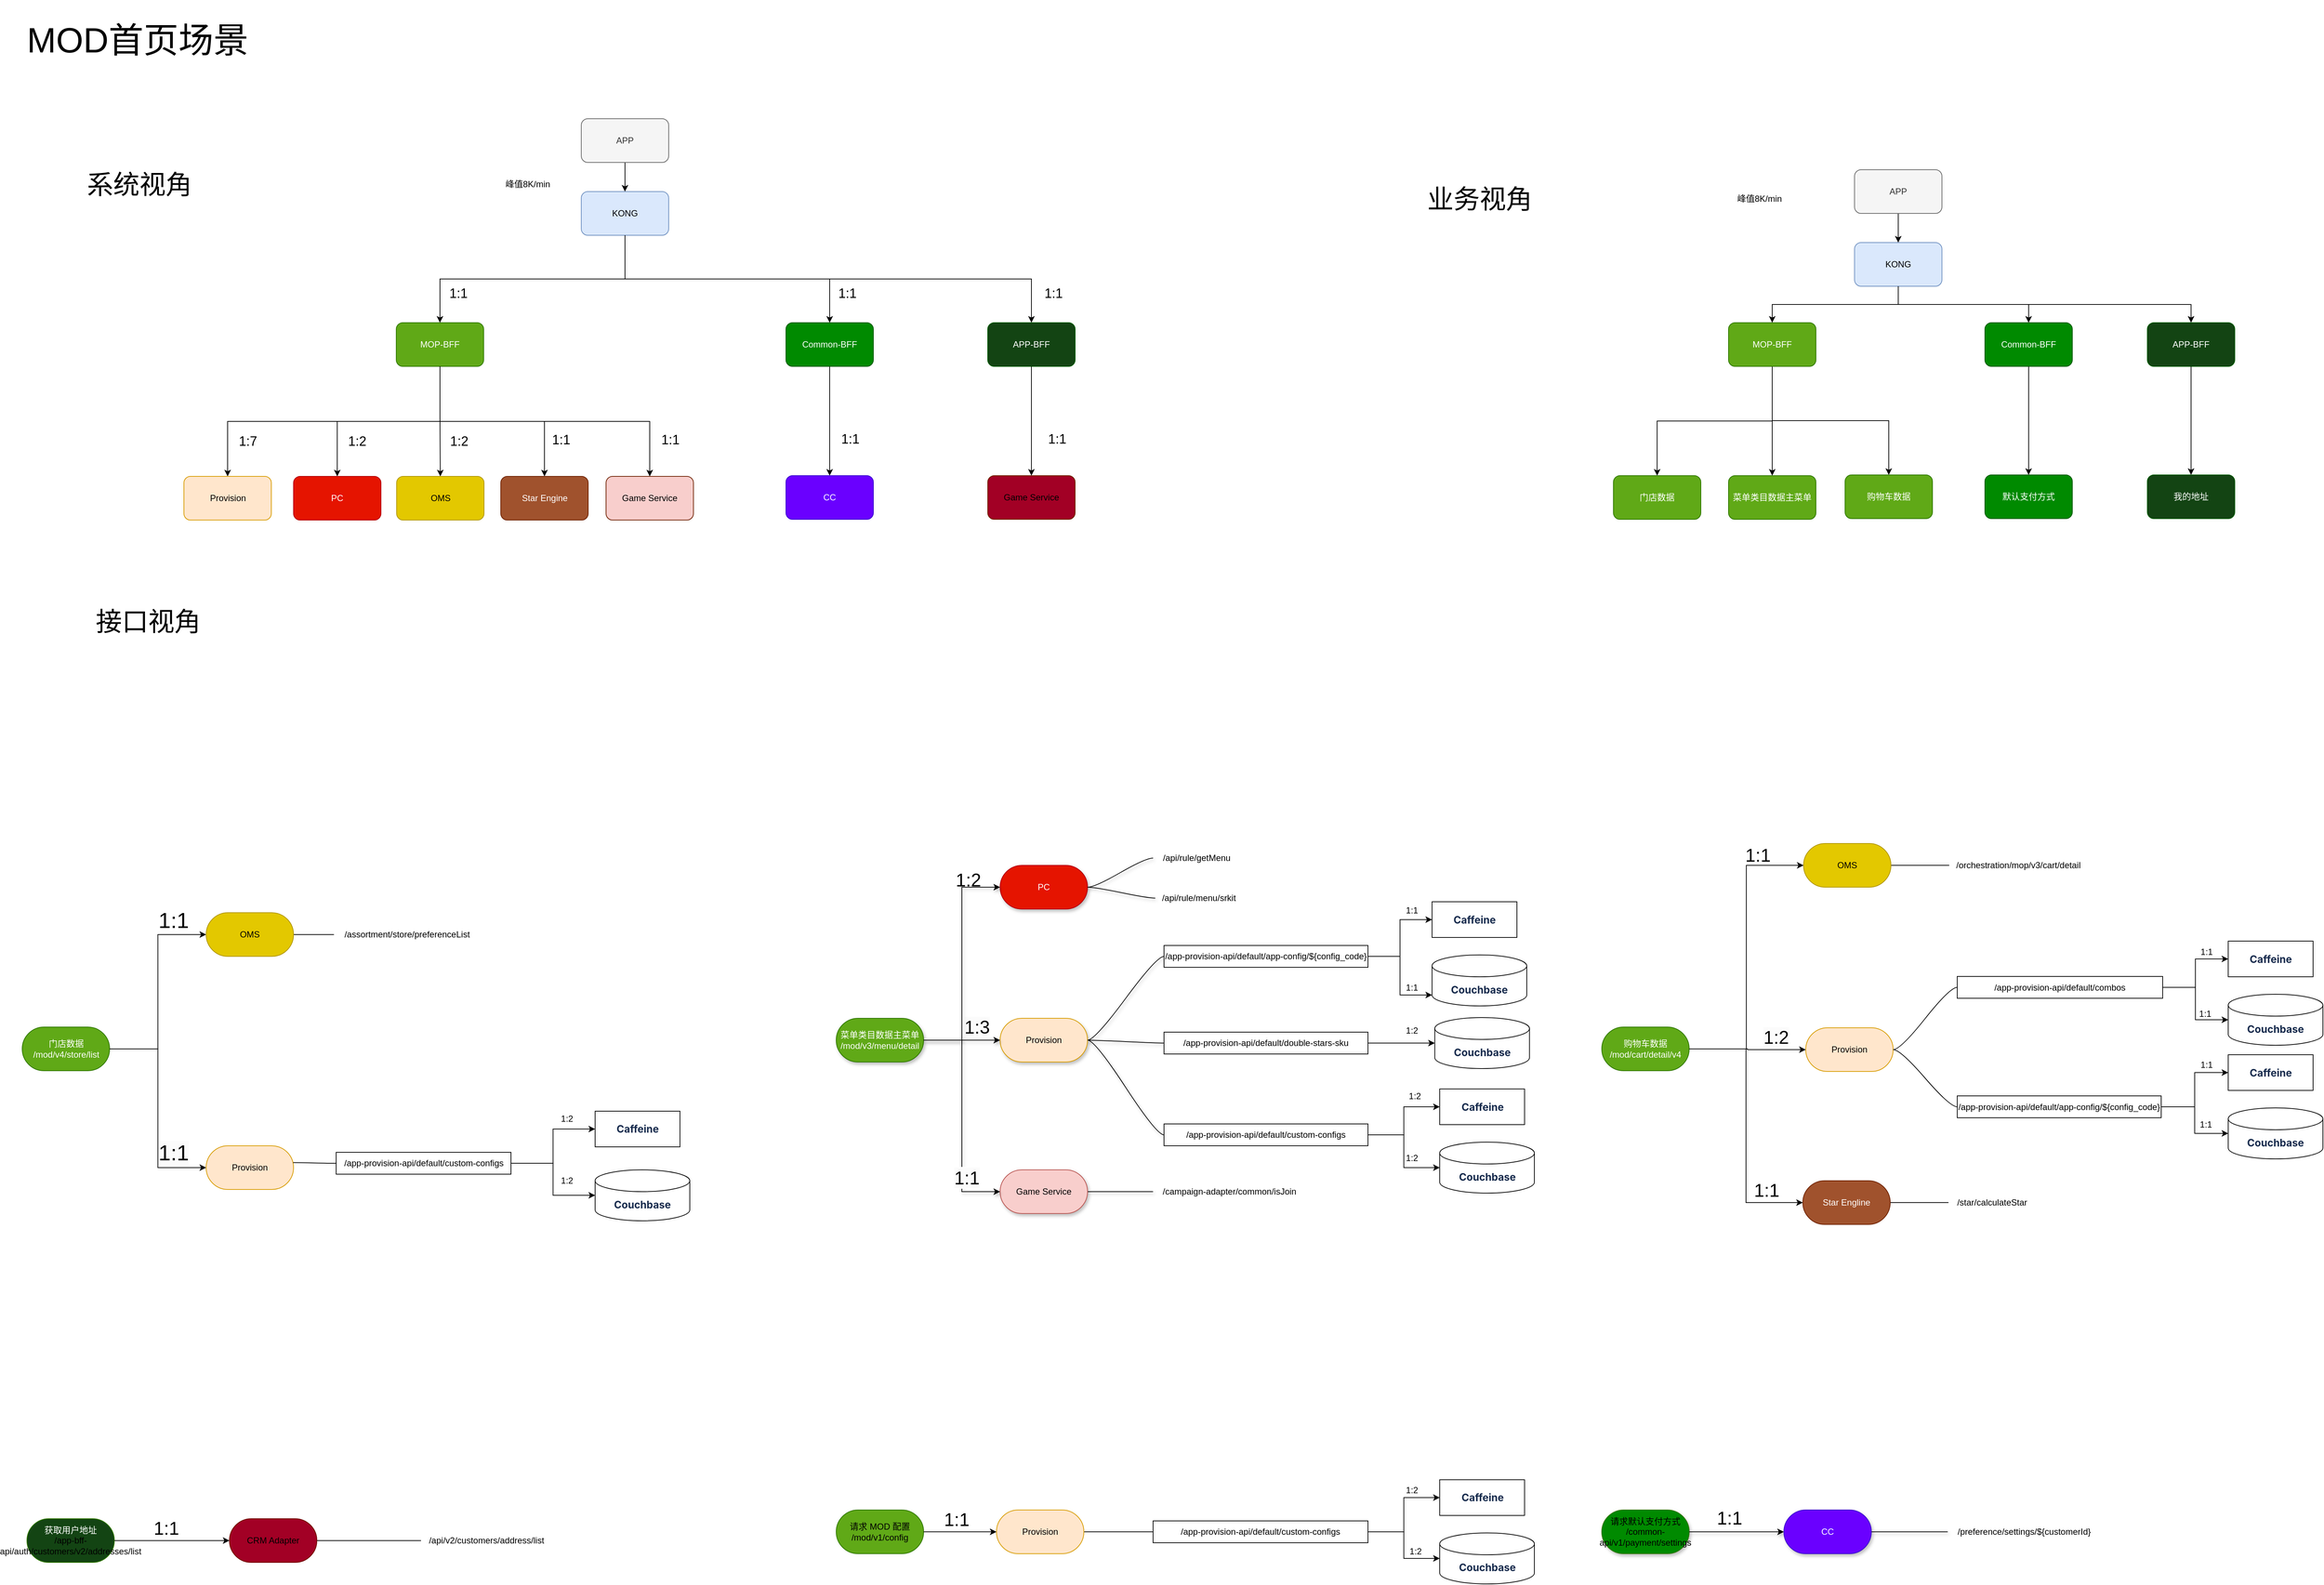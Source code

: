 <mxfile version="24.7.1" type="github">
  <diagram name="第 1 页" id="Q5z5r6t-nIowfkE742d3">
    <mxGraphModel dx="7997" dy="2636" grid="1" gridSize="10" guides="1" tooltips="1" connect="1" arrows="1" fold="1" page="1" pageScale="1" pageWidth="827" pageHeight="1169" math="0" shadow="0">
      <root>
        <mxCell id="0" />
        <mxCell id="1" parent="0" />
        <mxCell id="zqPxDyjhuks0Axc2uc-e-1" value="&lt;font style=&quot;font-size: 48px;&quot;&gt;MOD首页场景&lt;/font&gt;" style="text;strokeColor=none;fillColor=none;align=left;verticalAlign=middle;spacingLeft=4;spacingRight=4;overflow=hidden;points=[[0,0.5],[1,0.5]];portConstraint=eastwest;rotatable=0;whiteSpace=wrap;html=1;" parent="1" vertex="1">
          <mxGeometry x="-767.5" y="1277" width="345" height="110" as="geometry" />
        </mxCell>
        <mxCell id="zqPxDyjhuks0Axc2uc-e-2" value="&lt;font style=&quot;font-size: 36px;&quot;&gt;业务视角&lt;/font&gt;" style="text;html=1;align=center;verticalAlign=middle;resizable=0;points=[];autosize=1;strokeColor=none;fillColor=none;" parent="1" vertex="1">
          <mxGeometry x="1148" y="1520" width="170" height="60" as="geometry" />
        </mxCell>
        <mxCell id="zqPxDyjhuks0Axc2uc-e-3" style="edgeStyle=orthogonalEdgeStyle;rounded=0;orthogonalLoop=1;jettySize=auto;html=1;exitX=0.5;exitY=1;exitDx=0;exitDy=0;" parent="1" source="zqPxDyjhuks0Axc2uc-e-8" target="zqPxDyjhuks0Axc2uc-e-55" edge="1">
          <mxGeometry relative="1" as="geometry" />
        </mxCell>
        <mxCell id="zqPxDyjhuks0Axc2uc-e-6" style="edgeStyle=orthogonalEdgeStyle;rounded=0;orthogonalLoop=1;jettySize=auto;html=1;exitX=0.5;exitY=1;exitDx=0;exitDy=0;" parent="1" source="zqPxDyjhuks0Axc2uc-e-8" target="zqPxDyjhuks0Axc2uc-e-16" edge="1">
          <mxGeometry relative="1" as="geometry" />
        </mxCell>
        <mxCell id="zqPxDyjhuks0Axc2uc-e-7" style="edgeStyle=orthogonalEdgeStyle;rounded=0;orthogonalLoop=1;jettySize=auto;html=1;exitX=0.5;exitY=1;exitDx=0;exitDy=0;entryX=0.5;entryY=0;entryDx=0;entryDy=0;" parent="1" source="zqPxDyjhuks0Axc2uc-e-8" target="zqPxDyjhuks0Axc2uc-e-15" edge="1">
          <mxGeometry relative="1" as="geometry" />
        </mxCell>
        <mxCell id="zqPxDyjhuks0Axc2uc-e-8" value="MOP&lt;span style=&quot;background-color: initial;&quot;&gt;-BFF&lt;/span&gt;" style="rounded=1;whiteSpace=wrap;html=1;fillColor=#60a917;strokeColor=#2D7600;fontColor=#ffffff;" parent="1" vertex="1">
          <mxGeometry x="1575" y="1720" width="120" height="60" as="geometry" />
        </mxCell>
        <mxCell id="zqPxDyjhuks0Axc2uc-e-9" style="edgeStyle=orthogonalEdgeStyle;rounded=0;orthogonalLoop=1;jettySize=auto;html=1;exitX=0.5;exitY=1;exitDx=0;exitDy=0;" parent="1" source="zqPxDyjhuks0Axc2uc-e-11" target="zqPxDyjhuks0Axc2uc-e-21" edge="1">
          <mxGeometry relative="1" as="geometry" />
        </mxCell>
        <mxCell id="zqPxDyjhuks0Axc2uc-e-10" style="edgeStyle=orthogonalEdgeStyle;rounded=0;orthogonalLoop=1;jettySize=auto;html=1;exitX=0.5;exitY=1;exitDx=0;exitDy=0;entryX=0.5;entryY=0;entryDx=0;entryDy=0;" parent="1" source="zqPxDyjhuks0Axc2uc-e-11" target="zqPxDyjhuks0Axc2uc-e-8" edge="1">
          <mxGeometry relative="1" as="geometry" />
        </mxCell>
        <mxCell id="zqPxDyjhuks0Axc2uc-e-11" value="KONG" style="rounded=1;whiteSpace=wrap;html=1;fillColor=#dae8fc;strokeColor=#6c8ebf;" parent="1" vertex="1">
          <mxGeometry x="1748" y="1610" width="120" height="60" as="geometry" />
        </mxCell>
        <mxCell id="zqPxDyjhuks0Axc2uc-e-12" value="" style="edgeStyle=orthogonalEdgeStyle;rounded=0;orthogonalLoop=1;jettySize=auto;html=1;" parent="1" source="zqPxDyjhuks0Axc2uc-e-13" target="zqPxDyjhuks0Axc2uc-e-11" edge="1">
          <mxGeometry relative="1" as="geometry" />
        </mxCell>
        <mxCell id="zqPxDyjhuks0Axc2uc-e-13" value="APP" style="rounded=1;whiteSpace=wrap;html=1;fillColor=#f5f5f5;strokeColor=#666666;fontColor=#333333;" parent="1" vertex="1">
          <mxGeometry x="1748" y="1510" width="120" height="60" as="geometry" />
        </mxCell>
        <mxCell id="zqPxDyjhuks0Axc2uc-e-15" value="门店数据" style="rounded=1;whiteSpace=wrap;html=1;fillColor=#60a917;strokeColor=#2D7600;fontColor=#ffffff;" parent="1" vertex="1">
          <mxGeometry x="1417" y="1930" width="120" height="60" as="geometry" />
        </mxCell>
        <mxCell id="zqPxDyjhuks0Axc2uc-e-16" value="菜单类目数据主菜单" style="rounded=1;whiteSpace=wrap;html=1;fillColor=#60a917;strokeColor=#2D7600;fontColor=#ffffff;" parent="1" vertex="1">
          <mxGeometry x="1575" y="1930" width="120" height="60" as="geometry" />
        </mxCell>
        <mxCell id="zqPxDyjhuks0Axc2uc-e-19" value="默认支付方式" style="rounded=1;whiteSpace=wrap;html=1;fillColor=#008a00;strokeColor=#005700;fontColor=#ffffff;" parent="1" vertex="1">
          <mxGeometry x="1927" y="1929" width="120" height="60" as="geometry" />
        </mxCell>
        <mxCell id="zqPxDyjhuks0Axc2uc-e-20" style="edgeStyle=orthogonalEdgeStyle;rounded=0;orthogonalLoop=1;jettySize=auto;html=1;exitX=0.5;exitY=1;exitDx=0;exitDy=0;entryX=0.5;entryY=0;entryDx=0;entryDy=0;" parent="1" source="zqPxDyjhuks0Axc2uc-e-21" target="zqPxDyjhuks0Axc2uc-e-19" edge="1">
          <mxGeometry relative="1" as="geometry" />
        </mxCell>
        <mxCell id="zqPxDyjhuks0Axc2uc-e-21" value="Common-BFF" style="rounded=1;whiteSpace=wrap;html=1;fillColor=#008a00;strokeColor=#005700;fontColor=#ffffff;" parent="1" vertex="1">
          <mxGeometry x="1927" y="1720" width="120" height="60" as="geometry" />
        </mxCell>
        <mxCell id="zqPxDyjhuks0Axc2uc-e-55" value="购物车数据" style="rounded=1;whiteSpace=wrap;html=1;fillColor=#60a917;strokeColor=#2D7600;fontColor=#ffffff;" parent="1" vertex="1">
          <mxGeometry x="1735" y="1929" width="120" height="60" as="geometry" />
        </mxCell>
        <mxCell id="zqPxDyjhuks0Axc2uc-e-71" value="&lt;font style=&quot;font-size: 36px;&quot;&gt;系统视角&lt;/font&gt;" style="text;html=1;align=center;verticalAlign=middle;resizable=0;points=[];autosize=1;strokeColor=none;fillColor=none;" parent="1" vertex="1">
          <mxGeometry x="-692" y="1500" width="170" height="60" as="geometry" />
        </mxCell>
        <mxCell id="zqPxDyjhuks0Axc2uc-e-73" style="edgeStyle=orthogonalEdgeStyle;rounded=0;orthogonalLoop=1;jettySize=auto;html=1;exitX=0.5;exitY=1;exitDx=0;exitDy=0;entryX=0.5;entryY=0;entryDx=0;entryDy=0;" parent="1" source="zqPxDyjhuks0Axc2uc-e-80" target="zqPxDyjhuks0Axc2uc-e-93" edge="1">
          <mxGeometry relative="1" as="geometry" />
        </mxCell>
        <mxCell id="zqPxDyjhuks0Axc2uc-e-77" style="edgeStyle=orthogonalEdgeStyle;rounded=0;orthogonalLoop=1;jettySize=auto;html=1;exitX=0.5;exitY=1;exitDx=0;exitDy=0;entryX=0.5;entryY=0;entryDx=0;entryDy=0;" parent="1" source="zqPxDyjhuks0Axc2uc-e-80" target="zqPxDyjhuks0Axc2uc-e-95" edge="1">
          <mxGeometry relative="1" as="geometry" />
        </mxCell>
        <mxCell id="zqPxDyjhuks0Axc2uc-e-78" style="edgeStyle=orthogonalEdgeStyle;rounded=0;orthogonalLoop=1;jettySize=auto;html=1;exitX=0.5;exitY=1;exitDx=0;exitDy=0;entryX=0.5;entryY=0;entryDx=0;entryDy=0;" parent="1" source="zqPxDyjhuks0Axc2uc-e-80" target="zqPxDyjhuks0Axc2uc-e-96" edge="1">
          <mxGeometry relative="1" as="geometry" />
        </mxCell>
        <mxCell id="zqPxDyjhuks0Axc2uc-e-79" style="edgeStyle=orthogonalEdgeStyle;rounded=0;orthogonalLoop=1;jettySize=auto;html=1;exitX=0.5;exitY=1;exitDx=0;exitDy=0;" parent="1" source="zqPxDyjhuks0Axc2uc-e-80" target="zqPxDyjhuks0Axc2uc-e-97" edge="1">
          <mxGeometry relative="1" as="geometry" />
        </mxCell>
        <mxCell id="zqPxDyjhuks0Axc2uc-e-80" value="MOP&lt;span style=&quot;background-color: initial;&quot;&gt;-BFF&lt;/span&gt;" style="rounded=1;whiteSpace=wrap;html=1;fillColor=#60a917;strokeColor=#2D7600;fontColor=#ffffff;" parent="1" vertex="1">
          <mxGeometry x="-254" y="1720" width="120" height="60" as="geometry" />
        </mxCell>
        <mxCell id="zqPxDyjhuks0Axc2uc-e-81" style="edgeStyle=orthogonalEdgeStyle;rounded=0;orthogonalLoop=1;jettySize=auto;html=1;exitX=0.5;exitY=1;exitDx=0;exitDy=0;" parent="1" source="zqPxDyjhuks0Axc2uc-e-83" target="zqPxDyjhuks0Axc2uc-e-88" edge="1">
          <mxGeometry relative="1" as="geometry" />
        </mxCell>
        <mxCell id="zqPxDyjhuks0Axc2uc-e-82" style="edgeStyle=orthogonalEdgeStyle;rounded=0;orthogonalLoop=1;jettySize=auto;html=1;exitX=0.5;exitY=1;exitDx=0;exitDy=0;entryX=0.5;entryY=0;entryDx=0;entryDy=0;" parent="1" source="zqPxDyjhuks0Axc2uc-e-83" target="zqPxDyjhuks0Axc2uc-e-80" edge="1">
          <mxGeometry relative="1" as="geometry" />
        </mxCell>
        <mxCell id="zqPxDyjhuks0Axc2uc-e-83" value="KONG" style="rounded=1;whiteSpace=wrap;html=1;fillColor=#dae8fc;strokeColor=#6c8ebf;" parent="1" vertex="1">
          <mxGeometry y="1540" width="120" height="60" as="geometry" />
        </mxCell>
        <mxCell id="zqPxDyjhuks0Axc2uc-e-84" value="" style="edgeStyle=orthogonalEdgeStyle;rounded=0;orthogonalLoop=1;jettySize=auto;html=1;" parent="1" source="zqPxDyjhuks0Axc2uc-e-85" target="zqPxDyjhuks0Axc2uc-e-83" edge="1">
          <mxGeometry relative="1" as="geometry" />
        </mxCell>
        <mxCell id="zqPxDyjhuks0Axc2uc-e-85" value="APP" style="rounded=1;whiteSpace=wrap;html=1;fillColor=#f5f5f5;strokeColor=#666666;fontColor=#333333;" parent="1" vertex="1">
          <mxGeometry y="1440" width="120" height="60" as="geometry" />
        </mxCell>
        <mxCell id="zqPxDyjhuks0Axc2uc-e-86" value="峰值8K/min" style="text;strokeColor=none;fillColor=none;align=left;verticalAlign=middle;spacingLeft=4;spacingRight=4;overflow=hidden;points=[[0,0.5],[1,0.5]];portConstraint=eastwest;rotatable=0;whiteSpace=wrap;html=1;" parent="1" vertex="1">
          <mxGeometry x="-110.5" y="1515" width="80" height="30" as="geometry" />
        </mxCell>
        <mxCell id="zqPxDyjhuks0Axc2uc-e-87" style="edgeStyle=orthogonalEdgeStyle;rounded=0;orthogonalLoop=1;jettySize=auto;html=1;exitX=0.5;exitY=1;exitDx=0;exitDy=0;entryX=0.5;entryY=0;entryDx=0;entryDy=0;" parent="1" source="zqPxDyjhuks0Axc2uc-e-88" target="J9MeXri5vQuQtAhNNJaB-28" edge="1">
          <mxGeometry relative="1" as="geometry">
            <mxPoint x="260.5" y="1930" as="targetPoint" />
          </mxGeometry>
        </mxCell>
        <mxCell id="zqPxDyjhuks0Axc2uc-e-88" value="Common-BFF" style="rounded=1;whiteSpace=wrap;html=1;fillColor=#008a00;strokeColor=#005700;fontColor=#ffffff;" parent="1" vertex="1">
          <mxGeometry x="281" y="1720" width="120" height="60" as="geometry" />
        </mxCell>
        <mxCell id="zqPxDyjhuks0Axc2uc-e-93" value="Provision" style="rounded=1;whiteSpace=wrap;html=1;fillColor=#ffe6cc;strokeColor=#d79b00;" parent="1" vertex="1">
          <mxGeometry x="-545.5" y="1931" width="120" height="60" as="geometry" />
        </mxCell>
        <mxCell id="zqPxDyjhuks0Axc2uc-e-95" value="PC" style="rounded=1;whiteSpace=wrap;html=1;fillColor=#e51400;strokeColor=#B20000;fontColor=#ffffff;" parent="1" vertex="1">
          <mxGeometry x="-395" y="1931" width="120" height="60" as="geometry" />
        </mxCell>
        <mxCell id="zqPxDyjhuks0Axc2uc-e-96" value="OMS" style="rounded=1;whiteSpace=wrap;html=1;fillColor=#e3c800;strokeColor=#B09500;fontColor=#000000;" parent="1" vertex="1">
          <mxGeometry x="-253.5" y="1931" width="120" height="60" as="geometry" />
        </mxCell>
        <mxCell id="zqPxDyjhuks0Axc2uc-e-97" value="Star Engine" style="rounded=1;whiteSpace=wrap;html=1;fillColor=#a0522d;strokeColor=#6D1F00;fontColor=#ffffff;" parent="1" vertex="1">
          <mxGeometry x="-110.5" y="1931" width="120" height="60" as="geometry" />
        </mxCell>
        <mxCell id="zqPxDyjhuks0Axc2uc-e-102" value="&lt;font style=&quot;font-size: 18px;&quot;&gt;1:7&lt;/font&gt;" style="text;html=1;align=center;verticalAlign=middle;resizable=0;points=[];autosize=1;strokeColor=none;fillColor=none;" parent="1" vertex="1">
          <mxGeometry x="-483" y="1863" width="50" height="40" as="geometry" />
        </mxCell>
        <mxCell id="zqPxDyjhuks0Axc2uc-e-103" value="&lt;font style=&quot;font-size: 18px;&quot;&gt;1:2&lt;/font&gt;" style="text;html=1;align=center;verticalAlign=middle;resizable=0;points=[];autosize=1;strokeColor=none;fillColor=none;" parent="1" vertex="1">
          <mxGeometry x="-333" y="1863" width="50" height="40" as="geometry" />
        </mxCell>
        <mxCell id="zqPxDyjhuks0Axc2uc-e-104" value="&lt;font style=&quot;font-size: 18px;&quot;&gt;1:2&lt;/font&gt;" style="text;html=1;align=center;verticalAlign=middle;resizable=0;points=[];autosize=1;strokeColor=none;fillColor=none;" parent="1" vertex="1">
          <mxGeometry x="-193" y="1863" width="50" height="40" as="geometry" />
        </mxCell>
        <mxCell id="zqPxDyjhuks0Axc2uc-e-105" value="&lt;font style=&quot;font-size: 18px;&quot;&gt;1:1&lt;/font&gt;" style="text;html=1;align=center;verticalAlign=middle;resizable=0;points=[];autosize=1;strokeColor=none;fillColor=none;" parent="1" vertex="1">
          <mxGeometry x="-53" y="1861" width="50" height="40" as="geometry" />
        </mxCell>
        <mxCell id="zqPxDyjhuks0Axc2uc-e-106" value="&lt;font style=&quot;font-size: 18px;&quot;&gt;1:1&lt;/font&gt;" style="text;html=1;align=center;verticalAlign=middle;resizable=0;points=[];autosize=1;strokeColor=none;fillColor=none;" parent="1" vertex="1">
          <mxGeometry x="344" y="1860" width="50" height="40" as="geometry" />
        </mxCell>
        <mxCell id="zqPxDyjhuks0Axc2uc-e-107" value="&lt;font style=&quot;font-size: 36px;&quot;&gt;接口视角&lt;/font&gt;" style="text;html=1;align=center;verticalAlign=middle;resizable=0;points=[];autosize=1;strokeColor=none;fillColor=none;" parent="1" vertex="1">
          <mxGeometry x="-680" y="2100" width="170" height="60" as="geometry" />
        </mxCell>
        <mxCell id="0m1JnloAispsMIojD9PW-1" value="&lt;font style=&quot;font-size: 18px;&quot;&gt;1:1&lt;/font&gt;" style="text;html=1;align=center;verticalAlign=middle;resizable=0;points=[];autosize=1;strokeColor=none;fillColor=none;" parent="1" vertex="1">
          <mxGeometry x="-194" y="1660" width="50" height="40" as="geometry" />
        </mxCell>
        <mxCell id="0m1JnloAispsMIojD9PW-2" value="&lt;font style=&quot;font-size: 18px;&quot;&gt;1:1&lt;/font&gt;" style="text;html=1;align=center;verticalAlign=middle;resizable=0;points=[];autosize=1;strokeColor=none;fillColor=none;" parent="1" vertex="1">
          <mxGeometry x="340" y="1660" width="50" height="40" as="geometry" />
        </mxCell>
        <mxCell id="RRxXi1wo7y_AlvlHw12m-1" value="峰值8K/min" style="text;strokeColor=none;fillColor=none;align=left;verticalAlign=middle;spacingLeft=4;spacingRight=4;overflow=hidden;points=[[0,0.5],[1,0.5]];portConstraint=eastwest;rotatable=0;whiteSpace=wrap;html=1;" parent="1" vertex="1">
          <mxGeometry x="1581" y="1535" width="80" height="30" as="geometry" />
        </mxCell>
        <mxCell id="OONytPEMxXRGxY52DsGb-1" value="门店数据&lt;div&gt;/mod/v4/store/list&lt;/div&gt;" style="whiteSpace=wrap;html=1;rounded=1;arcSize=50;align=center;verticalAlign=middle;strokeWidth=1;autosize=0;spacing=4;treeFolding=1;treeMoving=1;newEdgeStyle={&quot;edgeStyle&quot;:&quot;entityRelationEdgeStyle&quot;,&quot;startArrow&quot;:&quot;none&quot;,&quot;endArrow&quot;:&quot;none&quot;,&quot;segment&quot;:10,&quot;curved&quot;:1,&quot;sourcePerimeterSpacing&quot;:0,&quot;targetPerimeterSpacing&quot;:0};strokeColor=#2D7600;fontFamily=Helvetica;fontSize=12;fontColor=#ffffff;fillColor=#60a917;resizable=1;" parent="1" vertex="1">
          <mxGeometry x="-767.5" y="2687" width="120" height="60" as="geometry" />
        </mxCell>
        <mxCell id="OONytPEMxXRGxY52DsGb-26" value="" style="edgeStyle=entityRelationEdgeStyle;rounded=0;orthogonalLoop=1;jettySize=auto;html=1;startArrow=none;endArrow=none;segment=10;curved=1;sourcePerimeterSpacing=0;targetPerimeterSpacing=0;fontFamily=Helvetica;fontSize=12;fontColor=default;exitX=1;exitY=0.5;exitDx=0;exitDy=0;" parent="1" source="J9MeXri5vQuQtAhNNJaB-18" target="OONytPEMxXRGxY52DsGb-18" edge="1">
          <mxGeometry relative="1" as="geometry">
            <mxPoint x="-376" y="2543" as="sourcePoint" />
          </mxGeometry>
        </mxCell>
        <mxCell id="OONytPEMxXRGxY52DsGb-12" value="Provision" style="whiteSpace=wrap;html=1;rounded=1;arcSize=50;align=center;verticalAlign=middle;strokeWidth=1;autosize=0;spacing=4;treeFolding=1;treeMoving=1;newEdgeStyle={&quot;edgeStyle&quot;:&quot;entityRelationEdgeStyle&quot;,&quot;startArrow&quot;:&quot;none&quot;,&quot;endArrow&quot;:&quot;none&quot;,&quot;segment&quot;:10,&quot;curved&quot;:1,&quot;sourcePerimeterSpacing&quot;:0,&quot;targetPerimeterSpacing&quot;:0};strokeColor=#d79b00;fontFamily=Helvetica;fontSize=12;fontColor=default;fillColor=#ffe6cc;resizable=1;" parent="1" vertex="1">
          <mxGeometry x="-515" y="2850" width="120" height="60" as="geometry" />
        </mxCell>
        <mxCell id="OONytPEMxXRGxY52DsGb-18" value="&lt;div&gt;/assortment/store/preferenceList&lt;br&gt;&lt;/div&gt;" style="text;html=1;align=center;verticalAlign=middle;whiteSpace=wrap;rounded=0;fontFamily=Helvetica;fontSize=12;fontColor=default;autosize=1;" parent="1" vertex="1">
          <mxGeometry x="-339.5" y="2545" width="200" height="30" as="geometry" />
        </mxCell>
        <mxCell id="OONytPEMxXRGxY52DsGb-28" value="" style="edgeStyle=entityRelationEdgeStyle;rounded=0;orthogonalLoop=1;jettySize=auto;html=1;startArrow=none;endArrow=none;segment=10;curved=1;sourcePerimeterSpacing=0;targetPerimeterSpacing=0;fontFamily=Helvetica;fontSize=12;fontColor=default;entryX=0;entryY=0.5;entryDx=0;entryDy=0;exitX=0.995;exitY=0.386;exitDx=0;exitDy=0;exitPerimeter=0;" parent="1" source="OONytPEMxXRGxY52DsGb-12" target="aGhoT53BZnZ24auxcAZ5-1" edge="1">
          <mxGeometry relative="1" as="geometry">
            <mxPoint x="-385" y="2890" as="sourcePoint" />
            <mxPoint x="-330" y="2915" as="targetPoint" />
            <Array as="points">
              <mxPoint x="-395" y="2870" />
              <mxPoint x="-340" y="2850" />
            </Array>
          </mxGeometry>
        </mxCell>
        <mxCell id="OONytPEMxXRGxY52DsGb-32" style="edgeStyle=orthogonalEdgeStyle;rounded=0;orthogonalLoop=1;jettySize=auto;html=1;entryX=0;entryY=0.5;entryDx=0;entryDy=0;exitX=1;exitY=0.5;exitDx=0;exitDy=0;" parent="1" source="OONytPEMxXRGxY52DsGb-1" target="J9MeXri5vQuQtAhNNJaB-18" edge="1">
          <mxGeometry relative="1" as="geometry">
            <mxPoint x="-627.5" y="2737" as="sourcePoint" />
            <mxPoint x="-515.5" y="2827" as="targetPoint" />
          </mxGeometry>
        </mxCell>
        <mxCell id="OONytPEMxXRGxY52DsGb-161" value="&lt;font color=&quot;#000000&quot; style=&quot;font-size: 30px;&quot;&gt;1:1&lt;/font&gt;" style="edgeLabel;html=1;align=center;verticalAlign=middle;resizable=0;points=[];rounded=1;strokeColor=#005700;fontFamily=Helvetica;fontSize=12;fontColor=#ffffff;labelBackgroundColor=none;fillColor=#008a00;gradientColor=none;" parent="OONytPEMxXRGxY52DsGb-32" vertex="1" connectable="0">
          <mxGeometry x="0.688" y="4" relative="1" as="geometry">
            <mxPoint y="-16" as="offset" />
          </mxGeometry>
        </mxCell>
        <mxCell id="OONytPEMxXRGxY52DsGb-162" value="" style="edgeLabel;html=1;align=center;verticalAlign=middle;resizable=0;points=[];rounded=1;strokeColor=#005700;fontFamily=Helvetica;fontSize=12;fontColor=#ffffff;labelBackgroundColor=none;fillColor=#008a00;gradientColor=none;" parent="OONytPEMxXRGxY52DsGb-32" vertex="1" connectable="0">
          <mxGeometry x="0.688" y="4" relative="1" as="geometry">
            <mxPoint x="6" y="97" as="offset" />
          </mxGeometry>
        </mxCell>
        <mxCell id="OONytPEMxXRGxY52DsGb-33" style="edgeStyle=orthogonalEdgeStyle;rounded=0;orthogonalLoop=1;jettySize=auto;html=1;entryX=0;entryY=0.5;entryDx=0;entryDy=0;exitX=1;exitY=0.5;exitDx=0;exitDy=0;" parent="1" source="OONytPEMxXRGxY52DsGb-1" target="OONytPEMxXRGxY52DsGb-12" edge="1">
          <mxGeometry relative="1" as="geometry">
            <mxPoint x="-617.5" y="2747" as="sourcePoint" />
            <mxPoint x="-485.5" y="2637" as="targetPoint" />
          </mxGeometry>
        </mxCell>
        <mxCell id="J9MeXri5vQuQtAhNNJaB-22" value="&lt;span style=&quot;font-size: 30px; background-color: rgb(251, 251, 251);&quot;&gt;1:1&lt;/span&gt;" style="edgeLabel;html=1;align=center;verticalAlign=middle;resizable=0;points=[];" parent="OONytPEMxXRGxY52DsGb-33" vertex="1" connectable="0">
          <mxGeometry x="0.574" y="-3" relative="1" as="geometry">
            <mxPoint x="18" y="-24" as="offset" />
          </mxGeometry>
        </mxCell>
        <mxCell id="OONytPEMxXRGxY52DsGb-61" value="" style="edgeStyle=entityRelationEdgeStyle;rounded=0;orthogonalLoop=1;jettySize=auto;html=1;startArrow=none;endArrow=none;segment=10;curved=1;sourcePerimeterSpacing=0;targetPerimeterSpacing=0;fontFamily=Helvetica;fontSize=12;fontColor=default;shadow=1;" parent="1" source="OONytPEMxXRGxY52DsGb-34" target="OONytPEMxXRGxY52DsGb-44" edge="1">
          <mxGeometry relative="1" as="geometry" />
        </mxCell>
        <mxCell id="OONytPEMxXRGxY52DsGb-34" value="PC" style="whiteSpace=wrap;html=1;rounded=1;arcSize=50;align=center;verticalAlign=middle;strokeWidth=1;autosize=0;spacing=4;treeFolding=1;treeMoving=1;newEdgeStyle={&quot;edgeStyle&quot;:&quot;entityRelationEdgeStyle&quot;,&quot;startArrow&quot;:&quot;none&quot;,&quot;endArrow&quot;:&quot;none&quot;,&quot;segment&quot;:10,&quot;curved&quot;:1,&quot;sourcePerimeterSpacing&quot;:0,&quot;targetPerimeterSpacing&quot;:0};strokeColor=#B20000;fontFamily=Helvetica;fontSize=12;fontColor=#ffffff;fillColor=#e51400;shadow=1;" parent="1" vertex="1">
          <mxGeometry x="575" y="2465" width="120" height="60" as="geometry" />
        </mxCell>
        <mxCell id="OONytPEMxXRGxY52DsGb-57" value="" style="edgeStyle=entityRelationEdgeStyle;rounded=0;orthogonalLoop=1;jettySize=auto;html=1;startArrow=none;endArrow=none;segment=10;curved=1;sourcePerimeterSpacing=0;targetPerimeterSpacing=0;fontFamily=Helvetica;fontSize=12;fontColor=default;shadow=1;" parent="1" source="OONytPEMxXRGxY52DsGb-38" target="aGhoT53BZnZ24auxcAZ5-12" edge="1">
          <mxGeometry relative="1" as="geometry">
            <mxPoint x="900" y="2706" as="targetPoint" />
          </mxGeometry>
        </mxCell>
        <mxCell id="OONytPEMxXRGxY52DsGb-38" value="Provision" style="whiteSpace=wrap;html=1;rounded=1;arcSize=50;align=center;verticalAlign=middle;strokeWidth=1;autosize=0;spacing=4;treeFolding=1;treeMoving=1;newEdgeStyle={&quot;edgeStyle&quot;:&quot;entityRelationEdgeStyle&quot;,&quot;startArrow&quot;:&quot;none&quot;,&quot;endArrow&quot;:&quot;none&quot;,&quot;segment&quot;:10,&quot;curved&quot;:1,&quot;sourcePerimeterSpacing&quot;:0,&quot;targetPerimeterSpacing&quot;:0};strokeColor=#d79b00;fontFamily=Helvetica;fontSize=12;fontColor=default;fillColor=#ffe6cc;shadow=1;" parent="1" vertex="1">
          <mxGeometry x="575" y="2675" width="120" height="60" as="geometry" />
        </mxCell>
        <mxCell id="OONytPEMxXRGxY52DsGb-39" value="菜单类目数据主菜单&lt;div&gt;/mod/v3/menu/detail&lt;br&gt;&lt;/div&gt;" style="whiteSpace=wrap;html=1;rounded=1;arcSize=50;align=center;verticalAlign=middle;strokeWidth=1;autosize=0;spacing=4;treeFolding=1;treeMoving=1;newEdgeStyle={&quot;edgeStyle&quot;:&quot;entityRelationEdgeStyle&quot;,&quot;startArrow&quot;:&quot;none&quot;,&quot;endArrow&quot;:&quot;none&quot;,&quot;segment&quot;:10,&quot;curved&quot;:1,&quot;sourcePerimeterSpacing&quot;:0,&quot;targetPerimeterSpacing&quot;:0};strokeColor=#2D7600;fontFamily=Helvetica;fontSize=12;fontColor=#ffffff;fillColor=#60a917;shadow=1;" parent="1" vertex="1">
          <mxGeometry x="350" y="2675" width="120" height="60" as="geometry" />
        </mxCell>
        <mxCell id="OONytPEMxXRGxY52DsGb-56" value="" style="edgeStyle=entityRelationEdgeStyle;rounded=0;orthogonalLoop=1;jettySize=auto;html=1;startArrow=none;endArrow=none;segment=10;curved=1;sourcePerimeterSpacing=0;targetPerimeterSpacing=0;fontFamily=Helvetica;fontSize=12;fontColor=default;shadow=1;" parent="1" source="OONytPEMxXRGxY52DsGb-40" target="OONytPEMxXRGxY52DsGb-49" edge="1">
          <mxGeometry relative="1" as="geometry" />
        </mxCell>
        <mxCell id="OONytPEMxXRGxY52DsGb-40" value="Game Service" style="whiteSpace=wrap;html=1;rounded=1;arcSize=50;align=center;verticalAlign=middle;strokeWidth=1;autosize=0;spacing=4;treeFolding=1;treeMoving=1;newEdgeStyle={&quot;edgeStyle&quot;:&quot;entityRelationEdgeStyle&quot;,&quot;startArrow&quot;:&quot;none&quot;,&quot;endArrow&quot;:&quot;none&quot;,&quot;segment&quot;:10,&quot;curved&quot;:1,&quot;sourcePerimeterSpacing&quot;:0,&quot;targetPerimeterSpacing&quot;:0};strokeColor=#b85450;fontFamily=Helvetica;fontSize=12;fillColor=#f8cecc;shadow=1;" parent="1" vertex="1">
          <mxGeometry x="575" y="2883" width="120" height="60" as="geometry" />
        </mxCell>
        <mxCell id="OONytPEMxXRGxY52DsGb-42" value="&lt;div&gt;/api/rule/getMenu&lt;br&gt;&lt;/div&gt;" style="text;html=1;align=center;verticalAlign=middle;whiteSpace=wrap;rounded=0;fontFamily=Helvetica;fontSize=12;fontColor=default;autosize=1;shadow=1;" parent="1" vertex="1">
          <mxGeometry x="785" y="2440" width="120" height="30" as="geometry" />
        </mxCell>
        <mxCell id="OONytPEMxXRGxY52DsGb-44" value="&lt;div&gt;/api/rule/menu/srkit&lt;br&gt;&lt;/div&gt;" style="text;html=1;align=center;verticalAlign=middle;whiteSpace=wrap;rounded=0;fontFamily=Helvetica;fontSize=12;fontColor=default;autosize=1;shadow=1;" parent="1" vertex="1">
          <mxGeometry x="788" y="2495" width="120" height="30" as="geometry" />
        </mxCell>
        <mxCell id="OONytPEMxXRGxY52DsGb-49" value="&lt;div&gt;/campaign-adapter/common/isJoin&lt;br&gt;&lt;/div&gt;" style="text;html=1;align=center;verticalAlign=middle;whiteSpace=wrap;rounded=0;fontFamily=Helvetica;fontSize=12;fontColor=default;autosize=1;shadow=1;" parent="1" vertex="1">
          <mxGeometry x="785" y="2898" width="210" height="30" as="geometry" />
        </mxCell>
        <mxCell id="OONytPEMxXRGxY52DsGb-51" style="edgeStyle=orthogonalEdgeStyle;rounded=0;orthogonalLoop=1;jettySize=auto;html=1;exitX=1;exitY=0.5;exitDx=0;exitDy=0;entryX=0;entryY=0.5;entryDx=0;entryDy=0;shadow=1;" parent="1" source="OONytPEMxXRGxY52DsGb-39" target="OONytPEMxXRGxY52DsGb-38" edge="1">
          <mxGeometry relative="1" as="geometry">
            <mxPoint x="595" y="2675" as="sourcePoint" />
            <mxPoint x="455" y="2765" as="targetPoint" />
          </mxGeometry>
        </mxCell>
        <mxCell id="J9MeXri5vQuQtAhNNJaB-20" value="&lt;span style=&quot;font-size: 25px; background-color: rgb(251, 251, 251);&quot;&gt;1:3&lt;/span&gt;" style="edgeLabel;html=1;align=center;verticalAlign=middle;resizable=0;points=[];shadow=1;" parent="OONytPEMxXRGxY52DsGb-51" vertex="1" connectable="0">
          <mxGeometry x="0.376" y="2" relative="1" as="geometry">
            <mxPoint x="1" y="-17" as="offset" />
          </mxGeometry>
        </mxCell>
        <mxCell id="OONytPEMxXRGxY52DsGb-52" style="edgeStyle=orthogonalEdgeStyle;rounded=0;orthogonalLoop=1;jettySize=auto;html=1;exitX=1;exitY=0.5;exitDx=0;exitDy=0;entryX=0;entryY=0.5;entryDx=0;entryDy=0;shadow=1;" parent="1" source="OONytPEMxXRGxY52DsGb-39" target="OONytPEMxXRGxY52DsGb-34" edge="1">
          <mxGeometry relative="1" as="geometry">
            <mxPoint x="480" y="2715" as="sourcePoint" />
            <mxPoint x="585" y="2715" as="targetPoint" />
          </mxGeometry>
        </mxCell>
        <mxCell id="OONytPEMxXRGxY52DsGb-163" value="&lt;font color=&quot;#000000&quot; style=&quot;font-size: 25px;&quot;&gt;1:2&lt;/font&gt;" style="edgeLabel;html=1;align=center;verticalAlign=middle;resizable=0;points=[];rounded=1;strokeColor=#005700;fontFamily=Helvetica;fontSize=25;fontColor=#ffffff;labelBackgroundColor=none;fillColor=#008a00;gradientColor=none;shadow=1;" parent="OONytPEMxXRGxY52DsGb-52" vertex="1" connectable="0">
          <mxGeometry x="0.609" y="-3" relative="1" as="geometry">
            <mxPoint x="5" y="-20" as="offset" />
          </mxGeometry>
        </mxCell>
        <mxCell id="OONytPEMxXRGxY52DsGb-164" value="" style="edgeLabel;html=1;align=center;verticalAlign=middle;resizable=0;points=[];rounded=1;strokeColor=#005700;fontFamily=Helvetica;fontSize=25;fontColor=#ffffff;labelBackgroundColor=none;fillColor=#008a00;gradientColor=none;shadow=1;" parent="OONytPEMxXRGxY52DsGb-52" vertex="1" connectable="0">
          <mxGeometry x="0.609" y="-3" relative="1" as="geometry">
            <mxPoint x="5" y="80" as="offset" />
          </mxGeometry>
        </mxCell>
        <mxCell id="OONytPEMxXRGxY52DsGb-165" value="" style="edgeLabel;html=1;align=center;verticalAlign=middle;resizable=0;points=[];rounded=1;strokeColor=#005700;fontFamily=Helvetica;fontSize=25;fontColor=#ffffff;labelBackgroundColor=none;fillColor=#008a00;gradientColor=none;shadow=1;" parent="OONytPEMxXRGxY52DsGb-52" vertex="1" connectable="0">
          <mxGeometry x="0.609" y="-3" relative="1" as="geometry">
            <mxPoint x="5" y="180" as="offset" />
          </mxGeometry>
        </mxCell>
        <mxCell id="OONytPEMxXRGxY52DsGb-53" style="edgeStyle=orthogonalEdgeStyle;rounded=0;orthogonalLoop=1;jettySize=auto;html=1;exitX=1;exitY=0.5;exitDx=0;exitDy=0;entryX=0;entryY=0.5;entryDx=0;entryDy=0;shadow=1;" parent="1" source="OONytPEMxXRGxY52DsGb-39" target="OONytPEMxXRGxY52DsGb-40" edge="1">
          <mxGeometry relative="1" as="geometry">
            <mxPoint x="490" y="2725" as="sourcePoint" />
            <mxPoint x="595" y="2725" as="targetPoint" />
          </mxGeometry>
        </mxCell>
        <mxCell id="J9MeXri5vQuQtAhNNJaB-21" value="&lt;span style=&quot;font-size: 25px; background-color: rgb(251, 251, 251);&quot;&gt;1:1&lt;/span&gt;" style="edgeLabel;html=1;align=center;verticalAlign=middle;resizable=0;points=[];shadow=1;" parent="OONytPEMxXRGxY52DsGb-53" vertex="1" connectable="0">
          <mxGeometry x="0.703" y="5" relative="1" as="geometry">
            <mxPoint y="-15" as="offset" />
          </mxGeometry>
        </mxCell>
        <mxCell id="OONytPEMxXRGxY52DsGb-58" value="" style="edgeStyle=entityRelationEdgeStyle;rounded=0;orthogonalLoop=1;jettySize=auto;html=1;startArrow=none;endArrow=none;segment=10;curved=1;sourcePerimeterSpacing=0;targetPerimeterSpacing=0;fontFamily=Helvetica;fontSize=12;fontColor=default;entryX=0;entryY=0.5;entryDx=0;entryDy=0;exitX=1;exitY=0.5;exitDx=0;exitDy=0;shadow=1;" parent="1" source="OONytPEMxXRGxY52DsGb-38" target="aGhoT53BZnZ24auxcAZ5-15" edge="1">
          <mxGeometry relative="1" as="geometry">
            <mxPoint x="685" y="2730" as="sourcePoint" />
            <mxPoint x="895" y="2736" as="targetPoint" />
            <Array as="points">
              <mxPoint x="715" y="2703" />
            </Array>
          </mxGeometry>
        </mxCell>
        <mxCell id="OONytPEMxXRGxY52DsGb-59" value="" style="edgeStyle=entityRelationEdgeStyle;rounded=0;orthogonalLoop=1;jettySize=auto;html=1;startArrow=none;endArrow=none;segment=10;curved=1;sourcePerimeterSpacing=0;targetPerimeterSpacing=0;fontFamily=Helvetica;fontSize=12;fontColor=default;exitX=1;exitY=0.5;exitDx=0;exitDy=0;entryX=0;entryY=0.5;entryDx=0;entryDy=0;shadow=1;" parent="1" source="OONytPEMxXRGxY52DsGb-38" target="aGhoT53BZnZ24auxcAZ5-10" edge="1">
          <mxGeometry relative="1" as="geometry">
            <mxPoint x="695" y="2740" as="sourcePoint" />
            <mxPoint x="925" y="2673" as="targetPoint" />
            <Array as="points">
              <mxPoint x="705" y="2703" />
              <mxPoint x="695" y="2703" />
            </Array>
          </mxGeometry>
        </mxCell>
        <mxCell id="OONytPEMxXRGxY52DsGb-62" value="" style="edgeStyle=entityRelationEdgeStyle;rounded=0;orthogonalLoop=1;jettySize=auto;html=1;startArrow=none;endArrow=none;segment=10;curved=1;sourcePerimeterSpacing=0;targetPerimeterSpacing=0;fontFamily=Helvetica;fontSize=12;fontColor=default;entryX=0;entryY=0.5;entryDx=0;entryDy=0;exitX=1;exitY=0.5;exitDx=0;exitDy=0;shadow=1;" parent="1" source="OONytPEMxXRGxY52DsGb-34" target="OONytPEMxXRGxY52DsGb-42" edge="1">
          <mxGeometry relative="1" as="geometry">
            <mxPoint x="705" y="2505" as="sourcePoint" />
            <mxPoint x="798" y="2520" as="targetPoint" />
            <Array as="points">
              <mxPoint x="695" y="2483" />
            </Array>
          </mxGeometry>
        </mxCell>
        <mxCell id="OONytPEMxXRGxY52DsGb-63" value="&lt;div&gt;购物车数据&lt;/div&gt;&lt;div&gt;/mod/cart/detail/v4&lt;br&gt;&lt;/div&gt;" style="whiteSpace=wrap;html=1;rounded=1;arcSize=50;align=center;verticalAlign=middle;strokeWidth=1;autosize=0;spacing=4;treeFolding=1;treeMoving=1;newEdgeStyle={&quot;edgeStyle&quot;:&quot;entityRelationEdgeStyle&quot;,&quot;startArrow&quot;:&quot;none&quot;,&quot;endArrow&quot;:&quot;none&quot;,&quot;segment&quot;:10,&quot;curved&quot;:1,&quot;sourcePerimeterSpacing&quot;:0,&quot;targetPerimeterSpacing&quot;:0};strokeColor=#2D7600;fontFamily=Helvetica;fontSize=12;fontColor=#ffffff;fillColor=#60a917;" parent="1" vertex="1">
          <mxGeometry x="1401" y="2687" width="120" height="60" as="geometry" />
        </mxCell>
        <mxCell id="OONytPEMxXRGxY52DsGb-65" value="&lt;div&gt;/orchestration/mop/v3/cart/detail&lt;br&gt;&lt;/div&gt;" style="text;html=1;align=center;verticalAlign=middle;whiteSpace=wrap;rounded=0;fontFamily=Helvetica;fontSize=12;fontColor=default;autosize=1;" parent="1" vertex="1">
          <mxGeometry x="1878" y="2450" width="190" height="30" as="geometry" />
        </mxCell>
        <mxCell id="OONytPEMxXRGxY52DsGb-77" value="" style="edgeStyle=entityRelationEdgeStyle;rounded=0;orthogonalLoop=1;jettySize=auto;html=1;startArrow=none;endArrow=none;segment=10;curved=1;sourcePerimeterSpacing=0;targetPerimeterSpacing=0;fontFamily=Helvetica;fontSize=12;fontColor=#ffffff;" parent="1" source="OONytPEMxXRGxY52DsGb-66" target="OONytPEMxXRGxY52DsGb-65" edge="1">
          <mxGeometry relative="1" as="geometry" />
        </mxCell>
        <mxCell id="OONytPEMxXRGxY52DsGb-66" value="OMS" style="whiteSpace=wrap;html=1;rounded=1;arcSize=50;align=center;verticalAlign=middle;strokeWidth=1;autosize=0;spacing=4;treeFolding=1;treeMoving=1;newEdgeStyle={&quot;edgeStyle&quot;:&quot;entityRelationEdgeStyle&quot;,&quot;startArrow&quot;:&quot;none&quot;,&quot;endArrow&quot;:&quot;none&quot;,&quot;segment&quot;:10,&quot;curved&quot;:1,&quot;sourcePerimeterSpacing&quot;:0,&quot;targetPerimeterSpacing&quot;:0};strokeColor=#B09500;fontFamily=Helvetica;fontSize=12;fontColor=#000000;fillColor=#e3c800;" parent="1" vertex="1">
          <mxGeometry x="1678" y="2435" width="120" height="60" as="geometry" />
        </mxCell>
        <mxCell id="OONytPEMxXRGxY52DsGb-81" value="" style="edgeStyle=entityRelationEdgeStyle;rounded=0;orthogonalLoop=1;jettySize=auto;html=1;startArrow=none;endArrow=none;segment=10;curved=1;sourcePerimeterSpacing=0;targetPerimeterSpacing=0;fontFamily=Helvetica;fontSize=12;fontColor=#ffffff;entryX=0;entryY=0.5;entryDx=0;entryDy=0;" parent="1" source="OONytPEMxXRGxY52DsGb-70" target="aGhoT53BZnZ24auxcAZ5-49" edge="1">
          <mxGeometry relative="1" as="geometry">
            <mxPoint x="2021" y="2748" as="targetPoint" />
          </mxGeometry>
        </mxCell>
        <mxCell id="OONytPEMxXRGxY52DsGb-70" value="Provision" style="whiteSpace=wrap;html=1;rounded=1;arcSize=50;align=center;verticalAlign=middle;strokeWidth=1;autosize=0;spacing=4;treeFolding=1;treeMoving=1;newEdgeStyle={&quot;edgeStyle&quot;:&quot;entityRelationEdgeStyle&quot;,&quot;startArrow&quot;:&quot;none&quot;,&quot;endArrow&quot;:&quot;none&quot;,&quot;segment&quot;:10,&quot;curved&quot;:1,&quot;sourcePerimeterSpacing&quot;:0,&quot;targetPerimeterSpacing&quot;:0};strokeColor=#d79b00;fontFamily=Helvetica;fontSize=12;fontColor=default;fillColor=#ffe6cc;" parent="1" vertex="1">
          <mxGeometry x="1681" y="2688" width="120" height="60" as="geometry" />
        </mxCell>
        <mxCell id="OONytPEMxXRGxY52DsGb-71" value="&lt;div&gt;/star/calculateStar&lt;br&gt;&lt;/div&gt;" style="text;html=1;align=center;verticalAlign=middle;whiteSpace=wrap;rounded=0;fontFamily=Helvetica;fontSize=12;fontColor=default;autosize=1;" parent="1" vertex="1">
          <mxGeometry x="1877" y="2913" width="120" height="30" as="geometry" />
        </mxCell>
        <mxCell id="OONytPEMxXRGxY52DsGb-80" value="" style="edgeStyle=entityRelationEdgeStyle;rounded=0;orthogonalLoop=1;jettySize=auto;html=1;startArrow=none;endArrow=none;segment=10;curved=1;sourcePerimeterSpacing=0;targetPerimeterSpacing=0;fontFamily=Helvetica;fontSize=12;fontColor=#ffffff;" parent="1" source="OONytPEMxXRGxY52DsGb-74" target="OONytPEMxXRGxY52DsGb-71" edge="1">
          <mxGeometry relative="1" as="geometry" />
        </mxCell>
        <mxCell id="OONytPEMxXRGxY52DsGb-74" value="Star Engline" style="whiteSpace=wrap;html=1;rounded=1;arcSize=50;align=center;verticalAlign=middle;strokeWidth=1;autosize=0;spacing=4;treeFolding=1;treeMoving=1;newEdgeStyle={&quot;edgeStyle&quot;:&quot;entityRelationEdgeStyle&quot;,&quot;startArrow&quot;:&quot;none&quot;,&quot;endArrow&quot;:&quot;none&quot;,&quot;segment&quot;:10,&quot;curved&quot;:1,&quot;sourcePerimeterSpacing&quot;:0,&quot;targetPerimeterSpacing&quot;:0};strokeColor=#6D1F00;fontFamily=Helvetica;fontSize=12;fontColor=#ffffff;fillColor=#a0522d;" parent="1" vertex="1">
          <mxGeometry x="1677" y="2898" width="120" height="60" as="geometry" />
        </mxCell>
        <mxCell id="OONytPEMxXRGxY52DsGb-82" value="" style="edgeStyle=entityRelationEdgeStyle;rounded=0;orthogonalLoop=1;jettySize=auto;html=1;startArrow=none;endArrow=none;segment=10;curved=1;sourcePerimeterSpacing=0;targetPerimeterSpacing=0;fontFamily=Helvetica;fontSize=12;fontColor=#ffffff;entryX=0;entryY=0.5;entryDx=0;entryDy=0;exitX=1;exitY=0.5;exitDx=0;exitDy=0;" parent="1" source="OONytPEMxXRGxY52DsGb-70" target="aGhoT53BZnZ24auxcAZ5-55" edge="1">
          <mxGeometry relative="1" as="geometry">
            <mxPoint x="1811" y="2728" as="sourcePoint" />
            <mxPoint x="1971" y="2695" as="targetPoint" />
            <Array as="points">
              <mxPoint x="1811" y="2668" />
              <mxPoint x="1811" y="2718" />
              <mxPoint x="1881" y="2688" />
              <mxPoint x="1881" y="2698" />
            </Array>
          </mxGeometry>
        </mxCell>
        <mxCell id="OONytPEMxXRGxY52DsGb-83" style="edgeStyle=orthogonalEdgeStyle;rounded=0;orthogonalLoop=1;jettySize=auto;html=1;exitX=1;exitY=0.5;exitDx=0;exitDy=0;entryX=0;entryY=0.5;entryDx=0;entryDy=0;" parent="1" source="OONytPEMxXRGxY52DsGb-63" target="OONytPEMxXRGxY52DsGb-66" edge="1">
          <mxGeometry relative="1" as="geometry">
            <mxPoint x="1650" y="2615" as="sourcePoint" />
            <mxPoint x="1451" y="2705" as="targetPoint" />
          </mxGeometry>
        </mxCell>
        <mxCell id="OONytPEMxXRGxY52DsGb-166" value="1:1" style="edgeLabel;html=1;align=center;verticalAlign=middle;resizable=0;points=[];rounded=1;strokeColor=#005700;fontFamily=Helvetica;fontSize=25;fontColor=#000000;labelBackgroundColor=none;fillColor=#008a00;gradientColor=none;" parent="OONytPEMxXRGxY52DsGb-83" vertex="1" connectable="0">
          <mxGeometry x="0.646" y="-5" relative="1" as="geometry">
            <mxPoint x="9" y="-20" as="offset" />
          </mxGeometry>
        </mxCell>
        <mxCell id="OONytPEMxXRGxY52DsGb-168" value="" style="edgeLabel;html=1;align=center;verticalAlign=middle;resizable=0;points=[];rounded=1;strokeColor=#005700;fontFamily=Helvetica;fontSize=25;fontColor=#000000;labelBackgroundColor=none;fillColor=#008a00;gradientColor=none;" parent="OONytPEMxXRGxY52DsGb-83" vertex="1" connectable="0">
          <mxGeometry x="0.646" y="-5" relative="1" as="geometry">
            <mxPoint x="1" y="217" as="offset" />
          </mxGeometry>
        </mxCell>
        <mxCell id="OONytPEMxXRGxY52DsGb-85" style="edgeStyle=orthogonalEdgeStyle;rounded=0;orthogonalLoop=1;jettySize=auto;html=1;exitX=1;exitY=0.5;exitDx=0;exitDy=0;entryX=0;entryY=0.5;entryDx=0;entryDy=0;" parent="1" source="OONytPEMxXRGxY52DsGb-63" target="OONytPEMxXRGxY52DsGb-74" edge="1">
          <mxGeometry relative="1" as="geometry">
            <mxPoint x="1541" y="2737" as="sourcePoint" />
            <mxPoint x="1701" y="2578" as="targetPoint" />
          </mxGeometry>
        </mxCell>
        <mxCell id="J9MeXri5vQuQtAhNNJaB-24" value="&#xa;&lt;span style=&quot;color: rgb(0, 0, 0); font-family: Helvetica; font-size: 25px; font-style: normal; font-variant-ligatures: normal; font-variant-caps: normal; font-weight: 400; letter-spacing: normal; orphans: 2; text-align: center; text-indent: 0px; text-transform: none; widows: 2; word-spacing: 0px; -webkit-text-stroke-width: 0px; white-space: nowrap; text-decoration-thickness: initial; text-decoration-style: initial; text-decoration-color: initial; float: none; display: inline !important;&quot;&gt;1:1&lt;/span&gt;&#xa;&#xa;" style="edgeLabel;html=1;align=center;verticalAlign=middle;resizable=0;points=[];labelBackgroundColor=none;" parent="OONytPEMxXRGxY52DsGb-85" vertex="1" connectable="0">
          <mxGeometry x="0.821" y="-4" relative="1" as="geometry">
            <mxPoint x="-17" y="-15" as="offset" />
          </mxGeometry>
        </mxCell>
        <mxCell id="OONytPEMxXRGxY52DsGb-86" style="edgeStyle=orthogonalEdgeStyle;rounded=0;orthogonalLoop=1;jettySize=auto;html=1;exitX=1;exitY=0.5;exitDx=0;exitDy=0;entryX=0;entryY=0.5;entryDx=0;entryDy=0;" parent="1" source="OONytPEMxXRGxY52DsGb-63" target="OONytPEMxXRGxY52DsGb-70" edge="1">
          <mxGeometry relative="1" as="geometry">
            <mxPoint x="1551" y="2747" as="sourcePoint" />
            <mxPoint x="1711" y="2588" as="targetPoint" />
          </mxGeometry>
        </mxCell>
        <mxCell id="J9MeXri5vQuQtAhNNJaB-23" value="&lt;span style=&quot;font-size: 25px; background-color: rgb(251, 251, 251);&quot;&gt;1:2&lt;/span&gt;" style="edgeLabel;html=1;align=center;verticalAlign=middle;resizable=0;points=[];" parent="OONytPEMxXRGxY52DsGb-86" vertex="1" connectable="0">
          <mxGeometry x="0.635" y="8" relative="1" as="geometry">
            <mxPoint x="-12" y="-10" as="offset" />
          </mxGeometry>
        </mxCell>
        <mxCell id="OONytPEMxXRGxY52DsGb-180" value="&lt;font color=&quot;#000000&quot;&gt;Game Service&lt;/font&gt;" style="rounded=1;whiteSpace=wrap;html=1;fillColor=#f8cecc;strokeColor=#6D1F00;fontColor=#ffffff;" parent="1" vertex="1">
          <mxGeometry x="34" y="1931" width="120" height="60" as="geometry" />
        </mxCell>
        <mxCell id="OONytPEMxXRGxY52DsGb-181" style="edgeStyle=orthogonalEdgeStyle;rounded=0;orthogonalLoop=1;jettySize=auto;html=1;exitX=0.5;exitY=1;exitDx=0;exitDy=0;entryX=0.5;entryY=0;entryDx=0;entryDy=0;" parent="1" source="zqPxDyjhuks0Axc2uc-e-80" target="OONytPEMxXRGxY52DsGb-180" edge="1">
          <mxGeometry relative="1" as="geometry">
            <mxPoint x="-184" y="1790" as="sourcePoint" />
            <mxPoint x="343" y="1930" as="targetPoint" />
          </mxGeometry>
        </mxCell>
        <mxCell id="86y-grISofLgpCocs1Vy-9" value="获取用户地址&lt;div&gt;&lt;font color=&quot;#000000&quot;&gt;/app-bff-api/auth/customers/v2/addresses/list&lt;/font&gt;&lt;br&gt;&lt;/div&gt;" style="whiteSpace=wrap;html=1;rounded=1;arcSize=50;align=center;verticalAlign=middle;strokeWidth=1;autosize=0;spacing=4;treeFolding=1;treeMoving=1;newEdgeStyle={&quot;edgeStyle&quot;:&quot;entityRelationEdgeStyle&quot;,&quot;startArrow&quot;:&quot;none&quot;,&quot;endArrow&quot;:&quot;none&quot;,&quot;segment&quot;:10,&quot;curved&quot;:1,&quot;sourcePerimeterSpacing&quot;:0,&quot;targetPerimeterSpacing&quot;:0};strokeColor=#2D7600;fontFamily=Helvetica;fontSize=12;fontColor=#ffffff;fillColor=#134413;resizable=1;" parent="1" vertex="1">
          <mxGeometry x="-761" y="3362" width="120" height="60" as="geometry" />
        </mxCell>
        <mxCell id="J9MeXri5vQuQtAhNNJaB-3" value="" style="edgeStyle=entityRelationEdgeStyle;rounded=0;orthogonalLoop=1;jettySize=auto;html=1;startArrow=none;endArrow=none;segment=10;curved=1;sourcePerimeterSpacing=0;targetPerimeterSpacing=0;" parent="1" source="J9MeXri5vQuQtAhNNJaB-1" target="J9MeXri5vQuQtAhNNJaB-2" edge="1">
          <mxGeometry relative="1" as="geometry" />
        </mxCell>
        <mxCell id="J9MeXri5vQuQtAhNNJaB-1" value="CRM Adapter" style="whiteSpace=wrap;html=1;rounded=1;arcSize=50;align=center;verticalAlign=middle;strokeWidth=1;autosize=0;spacing=4;treeFolding=1;treeMoving=1;newEdgeStyle={&quot;edgeStyle&quot;:&quot;entityRelationEdgeStyle&quot;,&quot;startArrow&quot;:&quot;none&quot;,&quot;endArrow&quot;:&quot;none&quot;,&quot;segment&quot;:10,&quot;curved&quot;:1,&quot;sourcePerimeterSpacing&quot;:0,&quot;targetPerimeterSpacing&quot;:0};strokeColor=#6F0000;fontFamily=Helvetica;fontSize=12;fontColor=#000000;fillColor=#a20025;" parent="1" vertex="1">
          <mxGeometry x="-483" y="3362" width="120" height="60" as="geometry" />
        </mxCell>
        <mxCell id="J9MeXri5vQuQtAhNNJaB-2" value="/api/v2/customers/address/list" style="text;html=1;align=center;verticalAlign=middle;whiteSpace=wrap;rounded=0;fontFamily=Helvetica;fontSize=12;fontColor=#000000;autosize=1;" parent="1" vertex="1">
          <mxGeometry x="-220" y="3377" width="180" height="30" as="geometry" />
        </mxCell>
        <mxCell id="J9MeXri5vQuQtAhNNJaB-4" style="edgeStyle=orthogonalEdgeStyle;rounded=0;orthogonalLoop=1;jettySize=auto;html=1;entryX=0;entryY=0.5;entryDx=0;entryDy=0;exitX=1;exitY=0.5;exitDx=0;exitDy=0;" parent="1" source="86y-grISofLgpCocs1Vy-9" target="J9MeXri5vQuQtAhNNJaB-1" edge="1">
          <mxGeometry relative="1" as="geometry">
            <mxPoint x="-463.5" y="3232" as="sourcePoint" />
            <mxPoint x="-331.5" y="3452" as="targetPoint" />
          </mxGeometry>
        </mxCell>
        <mxCell id="J9MeXri5vQuQtAhNNJaB-5" value="&lt;font style=&quot;font-size: 25px;&quot;&gt;1:1&lt;/font&gt;" style="edgeLabel;html=1;align=center;verticalAlign=middle;resizable=0;points=[];" parent="J9MeXri5vQuQtAhNNJaB-4" vertex="1" connectable="0">
          <mxGeometry x="-0.344" y="-1" relative="1" as="geometry">
            <mxPoint x="19" y="-19" as="offset" />
          </mxGeometry>
        </mxCell>
        <mxCell id="J9MeXri5vQuQtAhNNJaB-6" value="&lt;font color=&quot;#000000&quot;&gt;请求 MOD 配置&lt;/font&gt;&lt;div&gt;&lt;font color=&quot;#000000&quot;&gt;/mod/v1/config&lt;br&gt;&lt;/font&gt;&lt;/div&gt;" style="whiteSpace=wrap;html=1;rounded=1;arcSize=50;align=center;verticalAlign=middle;strokeWidth=1;autosize=0;spacing=4;treeFolding=1;treeMoving=1;newEdgeStyle={&quot;edgeStyle&quot;:&quot;entityRelationEdgeStyle&quot;,&quot;startArrow&quot;:&quot;none&quot;,&quot;endArrow&quot;:&quot;none&quot;,&quot;segment&quot;:10,&quot;curved&quot;:1,&quot;sourcePerimeterSpacing&quot;:0,&quot;targetPerimeterSpacing&quot;:0};strokeColor=#2D7600;fontFamily=Helvetica;fontSize=12;fontColor=#ffffff;fillColor=#60a917;resizable=1;" parent="1" vertex="1">
          <mxGeometry x="350" y="3350" width="120" height="60" as="geometry" />
        </mxCell>
        <mxCell id="J9MeXri5vQuQtAhNNJaB-9" value="" style="edgeStyle=entityRelationEdgeStyle;rounded=0;orthogonalLoop=1;jettySize=auto;html=1;startArrow=none;endArrow=none;segment=10;curved=1;sourcePerimeterSpacing=0;targetPerimeterSpacing=0;entryX=0;entryY=0.5;entryDx=0;entryDy=0;" parent="1" source="J9MeXri5vQuQtAhNNJaB-7" target="aGhoT53BZnZ24auxcAZ5-42" edge="1">
          <mxGeometry relative="1" as="geometry">
            <mxPoint x="702" y="3380" as="targetPoint" />
          </mxGeometry>
        </mxCell>
        <mxCell id="J9MeXri5vQuQtAhNNJaB-7" value="Provision" style="whiteSpace=wrap;html=1;rounded=1;arcSize=50;align=center;verticalAlign=middle;strokeWidth=1;autosize=0;spacing=4;treeFolding=1;treeMoving=1;newEdgeStyle={&quot;edgeStyle&quot;:&quot;entityRelationEdgeStyle&quot;,&quot;startArrow&quot;:&quot;none&quot;,&quot;endArrow&quot;:&quot;none&quot;,&quot;segment&quot;:10,&quot;curved&quot;:1,&quot;sourcePerimeterSpacing&quot;:0,&quot;targetPerimeterSpacing&quot;:0};strokeColor=#d79b00;fontFamily=Helvetica;fontSize=12;fontColor=default;fillColor=#ffe6cc;resizable=1;" parent="1" vertex="1">
          <mxGeometry x="570" y="3350" width="120" height="60" as="geometry" />
        </mxCell>
        <mxCell id="J9MeXri5vQuQtAhNNJaB-10" value="" style="edgeStyle=orthogonalEdgeStyle;rounded=0;orthogonalLoop=1;jettySize=auto;html=1;entryX=0;entryY=0.5;entryDx=0;entryDy=0;exitX=1;exitY=0.5;exitDx=0;exitDy=0;" parent="1" source="J9MeXri5vQuQtAhNNJaB-6" target="J9MeXri5vQuQtAhNNJaB-7" edge="1">
          <mxGeometry relative="1" as="geometry">
            <mxPoint x="512" y="3230" as="sourcePoint" />
            <mxPoint x="644" y="3450" as="targetPoint" />
          </mxGeometry>
        </mxCell>
        <mxCell id="J9MeXri5vQuQtAhNNJaB-11" value="&lt;font style=&quot;font-size: 25px;&quot;&gt;1:1&lt;/font&gt;" style="edgeLabel;html=1;align=center;verticalAlign=middle;resizable=0;points=[];" parent="J9MeXri5vQuQtAhNNJaB-10" vertex="1" connectable="0">
          <mxGeometry x="-0.101" relative="1" as="geometry">
            <mxPoint y="-18" as="offset" />
          </mxGeometry>
        </mxCell>
        <mxCell id="J9MeXri5vQuQtAhNNJaB-12" value="&lt;font color=&quot;#000000&quot;&gt;请求默认支付方式&lt;/font&gt;&lt;div&gt;&lt;font color=&quot;#000000&quot;&gt;/common-api/v1/payment/settings&lt;br&gt;&lt;/font&gt;&lt;/div&gt;" style="whiteSpace=wrap;html=1;rounded=1;arcSize=50;align=center;verticalAlign=middle;strokeWidth=1;autosize=0;spacing=4;treeFolding=1;treeMoving=1;newEdgeStyle={&quot;edgeStyle&quot;:&quot;entityRelationEdgeStyle&quot;,&quot;startArrow&quot;:&quot;none&quot;,&quot;endArrow&quot;:&quot;none&quot;,&quot;segment&quot;:10,&quot;curved&quot;:1,&quot;sourcePerimeterSpacing&quot;:0,&quot;targetPerimeterSpacing&quot;:0};strokeColor=#2D7600;fontFamily=Helvetica;fontSize=12;fontColor=#ffffff;fillColor=#008a00;resizable=1;shadow=1;" parent="1" vertex="1">
          <mxGeometry x="1401" y="3350" width="120" height="60" as="geometry" />
        </mxCell>
        <mxCell id="J9MeXri5vQuQtAhNNJaB-16" value="" style="edgeStyle=entityRelationEdgeStyle;rounded=0;orthogonalLoop=1;jettySize=auto;html=1;startArrow=none;endArrow=none;segment=10;curved=1;sourcePerimeterSpacing=0;targetPerimeterSpacing=0;exitX=1;exitY=0.5;exitDx=0;exitDy=0;shadow=1;" parent="1" source="J9MeXri5vQuQtAhNNJaB-25" target="J9MeXri5vQuQtAhNNJaB-15" edge="1">
          <mxGeometry relative="1" as="geometry">
            <mxPoint x="1693" y="3380" as="sourcePoint" />
          </mxGeometry>
        </mxCell>
        <mxCell id="J9MeXri5vQuQtAhNNJaB-15" value="/preference/settings/${customerId}" style="text;html=1;align=center;verticalAlign=middle;whiteSpace=wrap;rounded=0;fontFamily=Helvetica;fontSize=12;fontColor=#000000;autosize=1;shadow=1;" parent="1" vertex="1">
          <mxGeometry x="1876" y="3365" width="210" height="30" as="geometry" />
        </mxCell>
        <mxCell id="J9MeXri5vQuQtAhNNJaB-17" value="&lt;font style=&quot;font-size: 25px;&quot;&gt;1:1&lt;/font&gt;" style="edgeStyle=orthogonalEdgeStyle;rounded=0;orthogonalLoop=1;jettySize=auto;html=1;entryX=0;entryY=0.5;entryDx=0;entryDy=0;exitX=1;exitY=0.5;exitDx=0;exitDy=0;shadow=1;" parent="1" source="J9MeXri5vQuQtAhNNJaB-12" target="J9MeXri5vQuQtAhNNJaB-25" edge="1">
          <mxGeometry x="-0.154" y="20" relative="1" as="geometry">
            <mxPoint x="1503" y="3230" as="sourcePoint" />
            <mxPoint x="1573" y="3380" as="targetPoint" />
            <mxPoint as="offset" />
          </mxGeometry>
        </mxCell>
        <mxCell id="J9MeXri5vQuQtAhNNJaB-18" value="OMS" style="whiteSpace=wrap;html=1;rounded=1;arcSize=50;align=center;verticalAlign=middle;strokeWidth=1;autosize=0;spacing=4;treeFolding=1;treeMoving=1;newEdgeStyle={&quot;edgeStyle&quot;:&quot;entityRelationEdgeStyle&quot;,&quot;startArrow&quot;:&quot;none&quot;,&quot;endArrow&quot;:&quot;none&quot;,&quot;segment&quot;:10,&quot;curved&quot;:1,&quot;sourcePerimeterSpacing&quot;:0,&quot;targetPerimeterSpacing&quot;:0};strokeColor=#B09500;fontFamily=Helvetica;fontSize=12;fontColor=#000000;fillColor=#e3c800;" parent="1" vertex="1">
          <mxGeometry x="-515" y="2530" width="120" height="60" as="geometry" />
        </mxCell>
        <mxCell id="J9MeXri5vQuQtAhNNJaB-25" value="CC" style="whiteSpace=wrap;html=1;rounded=1;arcSize=50;align=center;verticalAlign=middle;strokeWidth=1;autosize=0;spacing=4;treeFolding=1;treeMoving=1;newEdgeStyle={&quot;edgeStyle&quot;:&quot;entityRelationEdgeStyle&quot;,&quot;startArrow&quot;:&quot;none&quot;,&quot;endArrow&quot;:&quot;none&quot;,&quot;segment&quot;:10,&quot;curved&quot;:1,&quot;sourcePerimeterSpacing&quot;:0,&quot;targetPerimeterSpacing&quot;:0};strokeColor=#3700CC;fontFamily=Helvetica;fontSize=12;fontColor=#ffffff;fillColor=#6a00ff;movable=1;resizable=1;rotatable=1;deletable=1;editable=1;locked=0;connectable=1;aspect=fixed;imageAspect=0;recursiveResize=0;shadow=1;" parent="1" vertex="1">
          <mxGeometry x="1651" y="3350" width="120" height="60" as="geometry" />
        </mxCell>
        <mxCell id="J9MeXri5vQuQtAhNNJaB-26" value="&lt;font style=&quot;font-size: 18px;&quot;&gt;1:1&lt;/font&gt;" style="text;html=1;align=center;verticalAlign=middle;resizable=0;points=[];autosize=1;strokeColor=none;fillColor=none;" parent="1" vertex="1">
          <mxGeometry x="97" y="1861" width="50" height="40" as="geometry" />
        </mxCell>
        <mxCell id="J9MeXri5vQuQtAhNNJaB-27" value="APP-BFF" style="rounded=1;whiteSpace=wrap;html=1;fillColor=#134413;strokeColor=#005700;fontColor=#ffffff;" parent="1" vertex="1">
          <mxGeometry x="558" y="1720" width="120" height="60" as="geometry" />
        </mxCell>
        <mxCell id="J9MeXri5vQuQtAhNNJaB-28" value="CC" style="rounded=1;whiteSpace=wrap;html=1;fillColor=#6a00ff;strokeColor=#3700CC;fontColor=#ffffff;" parent="1" vertex="1">
          <mxGeometry x="281" y="1930" width="120" height="60" as="geometry" />
        </mxCell>
        <mxCell id="J9MeXri5vQuQtAhNNJaB-29" value="&lt;font color=&quot;#000000&quot;&gt;Game Service&lt;/font&gt;" style="rounded=1;whiteSpace=wrap;html=1;fillColor=#a20025;strokeColor=#6D1F00;fontColor=#ffffff;" parent="1" vertex="1">
          <mxGeometry x="558" y="1930" width="120" height="60" as="geometry" />
        </mxCell>
        <mxCell id="J9MeXri5vQuQtAhNNJaB-30" style="edgeStyle=orthogonalEdgeStyle;rounded=0;orthogonalLoop=1;jettySize=auto;html=1;exitX=0.5;exitY=1;exitDx=0;exitDy=0;entryX=0.5;entryY=0;entryDx=0;entryDy=0;" parent="1" source="zqPxDyjhuks0Axc2uc-e-83" target="J9MeXri5vQuQtAhNNJaB-27" edge="1">
          <mxGeometry relative="1" as="geometry">
            <mxPoint x="414" y="1530" as="sourcePoint" />
            <mxPoint x="751" y="1650" as="targetPoint" />
          </mxGeometry>
        </mxCell>
        <mxCell id="J9MeXri5vQuQtAhNNJaB-31" style="edgeStyle=orthogonalEdgeStyle;rounded=0;orthogonalLoop=1;jettySize=auto;html=1;exitX=0.5;exitY=1;exitDx=0;exitDy=0;entryX=0.5;entryY=0;entryDx=0;entryDy=0;" parent="1" source="J9MeXri5vQuQtAhNNJaB-27" target="J9MeXri5vQuQtAhNNJaB-29" edge="1">
          <mxGeometry relative="1" as="geometry">
            <mxPoint x="295" y="1790" as="sourcePoint" />
            <mxPoint x="295" y="1940" as="targetPoint" />
          </mxGeometry>
        </mxCell>
        <mxCell id="J9MeXri5vQuQtAhNNJaB-32" value="&lt;font style=&quot;font-size: 18px;&quot;&gt;1:1&lt;/font&gt;" style="text;html=1;align=center;verticalAlign=middle;resizable=0;points=[];autosize=1;strokeColor=none;fillColor=none;" parent="1" vertex="1">
          <mxGeometry x="628" y="1860" width="50" height="40" as="geometry" />
        </mxCell>
        <mxCell id="J9MeXri5vQuQtAhNNJaB-33" value="&lt;font style=&quot;font-size: 18px;&quot;&gt;1:1&lt;/font&gt;" style="text;html=1;align=center;verticalAlign=middle;resizable=0;points=[];autosize=1;strokeColor=none;fillColor=none;" parent="1" vertex="1">
          <mxGeometry x="623" y="1660" width="50" height="40" as="geometry" />
        </mxCell>
        <mxCell id="J9MeXri5vQuQtAhNNJaB-34" value="APP-BFF" style="rounded=1;whiteSpace=wrap;html=1;fillColor=#134413;strokeColor=#005700;fontColor=#ffffff;" parent="1" vertex="1">
          <mxGeometry x="2150" y="1720" width="120" height="60" as="geometry" />
        </mxCell>
        <mxCell id="J9MeXri5vQuQtAhNNJaB-35" value="我的地址" style="rounded=1;whiteSpace=wrap;html=1;fillColor=#134413;strokeColor=#005700;fontColor=#ffffff;" parent="1" vertex="1">
          <mxGeometry x="2150" y="1929" width="120" height="60" as="geometry" />
        </mxCell>
        <mxCell id="J9MeXri5vQuQtAhNNJaB-37" style="edgeStyle=orthogonalEdgeStyle;rounded=0;orthogonalLoop=1;jettySize=auto;html=1;exitX=0.5;exitY=1;exitDx=0;exitDy=0;entryX=0.5;entryY=0;entryDx=0;entryDy=0;" parent="1" source="zqPxDyjhuks0Axc2uc-e-11" target="J9MeXri5vQuQtAhNNJaB-34" edge="1">
          <mxGeometry relative="1" as="geometry">
            <mxPoint x="1818" y="1680" as="sourcePoint" />
            <mxPoint x="1997" y="1730" as="targetPoint" />
          </mxGeometry>
        </mxCell>
        <mxCell id="J9MeXri5vQuQtAhNNJaB-38" style="edgeStyle=orthogonalEdgeStyle;rounded=0;orthogonalLoop=1;jettySize=auto;html=1;exitX=0.5;exitY=1;exitDx=0;exitDy=0;entryX=0.5;entryY=0;entryDx=0;entryDy=0;" parent="1" source="J9MeXri5vQuQtAhNNJaB-34" target="J9MeXri5vQuQtAhNNJaB-35" edge="1">
          <mxGeometry relative="1" as="geometry">
            <mxPoint x="1828" y="1690" as="sourcePoint" />
            <mxPoint x="2007" y="1740" as="targetPoint" />
          </mxGeometry>
        </mxCell>
        <mxCell id="aGhoT53BZnZ24auxcAZ5-4" style="edgeStyle=orthogonalEdgeStyle;rounded=0;orthogonalLoop=1;jettySize=auto;html=1;exitX=1;exitY=0.5;exitDx=0;exitDy=0;entryX=0;entryY=0.5;entryDx=0;entryDy=0;" parent="1" source="aGhoT53BZnZ24auxcAZ5-1" target="aGhoT53BZnZ24auxcAZ5-2" edge="1">
          <mxGeometry relative="1" as="geometry" />
        </mxCell>
        <mxCell id="aGhoT53BZnZ24auxcAZ5-1" value="/app-provision-api/default/custom-configs" style="whiteSpace=wrap;html=1;" parent="1" vertex="1">
          <mxGeometry x="-336.5" y="2859" width="240" height="30" as="geometry" />
        </mxCell>
        <mxCell id="aGhoT53BZnZ24auxcAZ5-2" value="&lt;span style=&quot;color: rgb(23, 43, 77); font-family: -apple-system, BlinkMacSystemFont, &amp;quot;Segoe UI&amp;quot;, Roboto, Oxygen, Ubuntu, &amp;quot;Fira Sans&amp;quot;, &amp;quot;Droid Sans&amp;quot;, &amp;quot;Helvetica Neue&amp;quot;, sans-serif; font-size: 14px; font-weight: 700; text-align: left; background-color: rgb(255, 255, 255);&quot;&gt;Caffeine&lt;/span&gt;" style="whiteSpace=wrap;html=1;" parent="1" vertex="1">
          <mxGeometry x="19" y="2802.5" width="116.5" height="49" as="geometry" />
        </mxCell>
        <mxCell id="aGhoT53BZnZ24auxcAZ5-6" value="1:2" style="text;html=1;align=center;verticalAlign=middle;resizable=0;points=[];autosize=1;strokeColor=none;fillColor=none;" parent="1" vertex="1">
          <mxGeometry x="-40" y="2883" width="40" height="30" as="geometry" />
        </mxCell>
        <mxCell id="aGhoT53BZnZ24auxcAZ5-7" value="1:2" style="text;html=1;align=center;verticalAlign=middle;resizable=0;points=[];autosize=1;strokeColor=none;fillColor=none;" parent="1" vertex="1">
          <mxGeometry x="-40" y="2798" width="40" height="30" as="geometry" />
        </mxCell>
        <mxCell id="8peyVHAZcKNHUFyVeJ5Q-7" style="edgeStyle=orthogonalEdgeStyle;rounded=0;orthogonalLoop=1;jettySize=auto;html=1;exitX=1;exitY=0.5;exitDx=0;exitDy=0;entryX=0;entryY=0.5;entryDx=0;entryDy=0;" edge="1" parent="1" source="aGhoT53BZnZ24auxcAZ5-10" target="8peyVHAZcKNHUFyVeJ5Q-5">
          <mxGeometry relative="1" as="geometry" />
        </mxCell>
        <mxCell id="aGhoT53BZnZ24auxcAZ5-10" value="/app-provision-api/default/app-config/${config_code}" style="whiteSpace=wrap;html=1;" parent="1" vertex="1">
          <mxGeometry x="800" y="2575" width="280" height="30" as="geometry" />
        </mxCell>
        <mxCell id="8peyVHAZcKNHUFyVeJ5Q-14" style="edgeStyle=orthogonalEdgeStyle;rounded=0;orthogonalLoop=1;jettySize=auto;html=1;exitX=1;exitY=0.5;exitDx=0;exitDy=0;" edge="1" parent="1" source="aGhoT53BZnZ24auxcAZ5-12" target="8peyVHAZcKNHUFyVeJ5Q-13">
          <mxGeometry relative="1" as="geometry" />
        </mxCell>
        <mxCell id="aGhoT53BZnZ24auxcAZ5-12" value="/app-provision-api/default/double-stars-sku" style="whiteSpace=wrap;html=1;" parent="1" vertex="1">
          <mxGeometry x="800" y="2694" width="280" height="30" as="geometry" />
        </mxCell>
        <mxCell id="8peyVHAZcKNHUFyVeJ5Q-11" style="edgeStyle=orthogonalEdgeStyle;rounded=0;orthogonalLoop=1;jettySize=auto;html=1;" edge="1" parent="1" source="aGhoT53BZnZ24auxcAZ5-15" target="8peyVHAZcKNHUFyVeJ5Q-9">
          <mxGeometry relative="1" as="geometry" />
        </mxCell>
        <mxCell id="aGhoT53BZnZ24auxcAZ5-15" value="/app-provision-api/default/custom-configs" style="whiteSpace=wrap;html=1;" parent="1" vertex="1">
          <mxGeometry x="800" y="2820" width="280" height="30" as="geometry" />
        </mxCell>
        <mxCell id="aGhoT53BZnZ24auxcAZ5-22" value="1:1" style="text;html=1;align=center;verticalAlign=middle;resizable=0;points=[];autosize=1;strokeColor=none;fillColor=none;" parent="1" vertex="1">
          <mxGeometry x="1120" y="2512" width="40" height="30" as="geometry" />
        </mxCell>
        <mxCell id="aGhoT53BZnZ24auxcAZ5-23" value="1:1" style="text;html=1;align=center;verticalAlign=middle;resizable=0;points=[];autosize=1;strokeColor=none;fillColor=none;" parent="1" vertex="1">
          <mxGeometry x="1120" y="2617.5" width="40" height="30" as="geometry" />
        </mxCell>
        <mxCell id="aGhoT53BZnZ24auxcAZ5-29" value="1:2" style="text;html=1;align=center;verticalAlign=middle;resizable=0;points=[];autosize=1;strokeColor=none;fillColor=none;" parent="1" vertex="1">
          <mxGeometry x="1120" y="2677" width="40" height="30" as="geometry" />
        </mxCell>
        <mxCell id="aGhoT53BZnZ24auxcAZ5-35" value="1:2" style="text;html=1;align=center;verticalAlign=middle;resizable=0;points=[];autosize=1;strokeColor=none;fillColor=none;" parent="1" vertex="1">
          <mxGeometry x="1124" y="2767" width="40" height="30" as="geometry" />
        </mxCell>
        <mxCell id="aGhoT53BZnZ24auxcAZ5-36" value="1:2" style="text;html=1;align=center;verticalAlign=middle;resizable=0;points=[];autosize=1;strokeColor=none;fillColor=none;" parent="1" vertex="1">
          <mxGeometry x="1120" y="2852" width="40" height="30" as="geometry" />
        </mxCell>
        <mxCell id="8peyVHAZcKNHUFyVeJ5Q-18" style="edgeStyle=orthogonalEdgeStyle;rounded=0;orthogonalLoop=1;jettySize=auto;html=1;entryX=0;entryY=0.5;entryDx=0;entryDy=0;" edge="1" parent="1" source="aGhoT53BZnZ24auxcAZ5-42" target="8peyVHAZcKNHUFyVeJ5Q-15">
          <mxGeometry relative="1" as="geometry" />
        </mxCell>
        <mxCell id="aGhoT53BZnZ24auxcAZ5-42" value="/app-provision-api/default/custom-configs" style="whiteSpace=wrap;html=1;" parent="1" vertex="1">
          <mxGeometry x="785" y="3365" width="295" height="30" as="geometry" />
        </mxCell>
        <mxCell id="aGhoT53BZnZ24auxcAZ5-45" value="1:2" style="text;html=1;align=center;verticalAlign=middle;resizable=0;points=[];autosize=1;strokeColor=none;fillColor=none;" parent="1" vertex="1">
          <mxGeometry x="1120" y="3307.5" width="40" height="30" as="geometry" />
        </mxCell>
        <mxCell id="aGhoT53BZnZ24auxcAZ5-46" value="1:2" style="text;html=1;align=center;verticalAlign=middle;resizable=0;points=[];autosize=1;strokeColor=none;fillColor=none;" parent="1" vertex="1">
          <mxGeometry x="1125" y="3392" width="40" height="30" as="geometry" />
        </mxCell>
        <mxCell id="8peyVHAZcKNHUFyVeJ5Q-27" style="edgeStyle=orthogonalEdgeStyle;rounded=0;orthogonalLoop=1;jettySize=auto;html=1;exitX=1;exitY=0.5;exitDx=0;exitDy=0;entryX=0;entryY=0.5;entryDx=0;entryDy=0;" edge="1" parent="1" source="aGhoT53BZnZ24auxcAZ5-49" target="8peyVHAZcKNHUFyVeJ5Q-25">
          <mxGeometry relative="1" as="geometry" />
        </mxCell>
        <mxCell id="8peyVHAZcKNHUFyVeJ5Q-28" style="edgeStyle=orthogonalEdgeStyle;rounded=0;orthogonalLoop=1;jettySize=auto;html=1;exitX=1;exitY=0.5;exitDx=0;exitDy=0;" edge="1" parent="1" source="aGhoT53BZnZ24auxcAZ5-49" target="8peyVHAZcKNHUFyVeJ5Q-26">
          <mxGeometry relative="1" as="geometry" />
        </mxCell>
        <mxCell id="aGhoT53BZnZ24auxcAZ5-49" value="/app-provision-api/default/app-config/${config_code}" style="whiteSpace=wrap;html=1;" parent="1" vertex="1">
          <mxGeometry x="1889" y="2781.5" width="280" height="30" as="geometry" />
        </mxCell>
        <mxCell id="aGhoT53BZnZ24auxcAZ5-52" value="1:1" style="text;html=1;align=center;verticalAlign=middle;resizable=0;points=[];autosize=1;strokeColor=none;fillColor=none;" parent="1" vertex="1">
          <mxGeometry x="2211" y="2569" width="40" height="30" as="geometry" />
        </mxCell>
        <mxCell id="aGhoT53BZnZ24auxcAZ5-53" value="1:1" style="text;html=1;align=center;verticalAlign=middle;resizable=0;points=[];autosize=1;strokeColor=none;fillColor=none;" parent="1" vertex="1">
          <mxGeometry x="2209" y="2654" width="40" height="30" as="geometry" />
        </mxCell>
        <mxCell id="8peyVHAZcKNHUFyVeJ5Q-22" style="edgeStyle=orthogonalEdgeStyle;rounded=0;orthogonalLoop=1;jettySize=auto;html=1;entryX=0;entryY=0.5;entryDx=0;entryDy=0;" edge="1" parent="1" source="aGhoT53BZnZ24auxcAZ5-55" target="8peyVHAZcKNHUFyVeJ5Q-20">
          <mxGeometry relative="1" as="geometry" />
        </mxCell>
        <mxCell id="aGhoT53BZnZ24auxcAZ5-55" value="/app-provision-api/default/combos" style="whiteSpace=wrap;html=1;" parent="1" vertex="1">
          <mxGeometry x="1889" y="2617.5" width="282" height="30" as="geometry" />
        </mxCell>
        <mxCell id="8peyVHAZcKNHUFyVeJ5Q-3" value="&lt;span style=&quot;color: rgb(23, 43, 77); font-family: -apple-system, &amp;quot;system-ui&amp;quot;, &amp;quot;Segoe UI&amp;quot;, Roboto, Oxygen, Ubuntu, &amp;quot;Fira Sans&amp;quot;, &amp;quot;Droid Sans&amp;quot;, &amp;quot;Helvetica Neue&amp;quot;, sans-serif; font-size: 14px; font-weight: 700; text-align: left; background-color: rgb(255, 255, 255);&quot;&gt;Couchbase&lt;/span&gt;" style="shape=cylinder3;whiteSpace=wrap;html=1;boundedLbl=1;backgroundOutline=1;size=15;" vertex="1" parent="1">
          <mxGeometry x="19" y="2883" width="130" height="70" as="geometry" />
        </mxCell>
        <mxCell id="8peyVHAZcKNHUFyVeJ5Q-4" style="edgeStyle=orthogonalEdgeStyle;rounded=0;orthogonalLoop=1;jettySize=auto;html=1;exitX=1;exitY=0.5;exitDx=0;exitDy=0;entryX=0;entryY=0.5;entryDx=0;entryDy=0;entryPerimeter=0;" edge="1" parent="1" source="aGhoT53BZnZ24auxcAZ5-1" target="8peyVHAZcKNHUFyVeJ5Q-3">
          <mxGeometry relative="1" as="geometry" />
        </mxCell>
        <mxCell id="8peyVHAZcKNHUFyVeJ5Q-5" value="&lt;span style=&quot;color: rgb(23, 43, 77); font-family: -apple-system, BlinkMacSystemFont, &amp;quot;Segoe UI&amp;quot;, Roboto, Oxygen, Ubuntu, &amp;quot;Fira Sans&amp;quot;, &amp;quot;Droid Sans&amp;quot;, &amp;quot;Helvetica Neue&amp;quot;, sans-serif; font-size: 14px; font-weight: 700; text-align: left; background-color: rgb(255, 255, 255);&quot;&gt;Caffeine&lt;/span&gt;" style="whiteSpace=wrap;html=1;" vertex="1" parent="1">
          <mxGeometry x="1168" y="2515" width="116.5" height="49" as="geometry" />
        </mxCell>
        <mxCell id="8peyVHAZcKNHUFyVeJ5Q-6" value="&lt;span style=&quot;color: rgb(23, 43, 77); font-family: -apple-system, &amp;quot;system-ui&amp;quot;, &amp;quot;Segoe UI&amp;quot;, Roboto, Oxygen, Ubuntu, &amp;quot;Fira Sans&amp;quot;, &amp;quot;Droid Sans&amp;quot;, &amp;quot;Helvetica Neue&amp;quot;, sans-serif; font-size: 14px; font-weight: 700; text-align: left; background-color: rgb(255, 255, 255);&quot;&gt;Couchbase&lt;/span&gt;" style="shape=cylinder3;whiteSpace=wrap;html=1;boundedLbl=1;backgroundOutline=1;size=15;" vertex="1" parent="1">
          <mxGeometry x="1168" y="2588" width="130" height="70" as="geometry" />
        </mxCell>
        <mxCell id="8peyVHAZcKNHUFyVeJ5Q-8" style="edgeStyle=orthogonalEdgeStyle;rounded=0;orthogonalLoop=1;jettySize=auto;html=1;exitX=1;exitY=0.5;exitDx=0;exitDy=0;entryX=0;entryY=1;entryDx=0;entryDy=-15;entryPerimeter=0;" edge="1" parent="1" source="aGhoT53BZnZ24auxcAZ5-10" target="8peyVHAZcKNHUFyVeJ5Q-6">
          <mxGeometry relative="1" as="geometry" />
        </mxCell>
        <mxCell id="8peyVHAZcKNHUFyVeJ5Q-9" value="&lt;span style=&quot;color: rgb(23, 43, 77); font-family: -apple-system, BlinkMacSystemFont, &amp;quot;Segoe UI&amp;quot;, Roboto, Oxygen, Ubuntu, &amp;quot;Fira Sans&amp;quot;, &amp;quot;Droid Sans&amp;quot;, &amp;quot;Helvetica Neue&amp;quot;, sans-serif; font-size: 14px; font-weight: 700; text-align: left; background-color: rgb(255, 255, 255);&quot;&gt;Caffeine&lt;/span&gt;" style="whiteSpace=wrap;html=1;" vertex="1" parent="1">
          <mxGeometry x="1178.5" y="2772" width="116.5" height="49" as="geometry" />
        </mxCell>
        <mxCell id="8peyVHAZcKNHUFyVeJ5Q-10" value="&lt;span style=&quot;color: rgb(23, 43, 77); font-family: -apple-system, &amp;quot;system-ui&amp;quot;, &amp;quot;Segoe UI&amp;quot;, Roboto, Oxygen, Ubuntu, &amp;quot;Fira Sans&amp;quot;, &amp;quot;Droid Sans&amp;quot;, &amp;quot;Helvetica Neue&amp;quot;, sans-serif; font-size: 14px; font-weight: 700; text-align: left; background-color: rgb(255, 255, 255);&quot;&gt;Couchbase&lt;/span&gt;" style="shape=cylinder3;whiteSpace=wrap;html=1;boundedLbl=1;backgroundOutline=1;size=15;" vertex="1" parent="1">
          <mxGeometry x="1178.5" y="2845" width="130" height="70" as="geometry" />
        </mxCell>
        <mxCell id="8peyVHAZcKNHUFyVeJ5Q-12" style="edgeStyle=orthogonalEdgeStyle;rounded=0;orthogonalLoop=1;jettySize=auto;html=1;exitX=1;exitY=0.5;exitDx=0;exitDy=0;entryX=0;entryY=0.5;entryDx=0;entryDy=0;entryPerimeter=0;" edge="1" parent="1" source="aGhoT53BZnZ24auxcAZ5-15" target="8peyVHAZcKNHUFyVeJ5Q-10">
          <mxGeometry relative="1" as="geometry" />
        </mxCell>
        <mxCell id="8peyVHAZcKNHUFyVeJ5Q-13" value="&lt;span style=&quot;color: rgb(23, 43, 77); font-family: -apple-system, &amp;quot;system-ui&amp;quot;, &amp;quot;Segoe UI&amp;quot;, Roboto, Oxygen, Ubuntu, &amp;quot;Fira Sans&amp;quot;, &amp;quot;Droid Sans&amp;quot;, &amp;quot;Helvetica Neue&amp;quot;, sans-serif; font-size: 14px; font-weight: 700; text-align: left; background-color: rgb(255, 255, 255);&quot;&gt;Couchbase&lt;/span&gt;" style="shape=cylinder3;whiteSpace=wrap;html=1;boundedLbl=1;backgroundOutline=1;size=15;" vertex="1" parent="1">
          <mxGeometry x="1171.75" y="2674" width="130" height="70" as="geometry" />
        </mxCell>
        <mxCell id="8peyVHAZcKNHUFyVeJ5Q-15" value="&lt;span style=&quot;color: rgb(23, 43, 77); font-family: -apple-system, BlinkMacSystemFont, &amp;quot;Segoe UI&amp;quot;, Roboto, Oxygen, Ubuntu, &amp;quot;Fira Sans&amp;quot;, &amp;quot;Droid Sans&amp;quot;, &amp;quot;Helvetica Neue&amp;quot;, sans-serif; font-size: 14px; font-weight: 700; text-align: left; background-color: rgb(255, 255, 255);&quot;&gt;Caffeine&lt;/span&gt;" style="whiteSpace=wrap;html=1;" vertex="1" parent="1">
          <mxGeometry x="1178.5" y="3308.5" width="116.5" height="49" as="geometry" />
        </mxCell>
        <mxCell id="8peyVHAZcKNHUFyVeJ5Q-16" value="&lt;span style=&quot;color: rgb(23, 43, 77); font-family: -apple-system, &amp;quot;system-ui&amp;quot;, &amp;quot;Segoe UI&amp;quot;, Roboto, Oxygen, Ubuntu, &amp;quot;Fira Sans&amp;quot;, &amp;quot;Droid Sans&amp;quot;, &amp;quot;Helvetica Neue&amp;quot;, sans-serif; font-size: 14px; font-weight: 700; text-align: left; background-color: rgb(255, 255, 255);&quot;&gt;Couchbase&lt;/span&gt;" style="shape=cylinder3;whiteSpace=wrap;html=1;boundedLbl=1;backgroundOutline=1;size=15;" vertex="1" parent="1">
          <mxGeometry x="1178.5" y="3381.5" width="130" height="70" as="geometry" />
        </mxCell>
        <mxCell id="8peyVHAZcKNHUFyVeJ5Q-19" style="edgeStyle=orthogonalEdgeStyle;rounded=0;orthogonalLoop=1;jettySize=auto;html=1;exitX=1;exitY=0.5;exitDx=0;exitDy=0;entryX=0;entryY=0.5;entryDx=0;entryDy=0;entryPerimeter=0;" edge="1" parent="1" source="aGhoT53BZnZ24auxcAZ5-42" target="8peyVHAZcKNHUFyVeJ5Q-16">
          <mxGeometry relative="1" as="geometry" />
        </mxCell>
        <mxCell id="8peyVHAZcKNHUFyVeJ5Q-20" value="&lt;span style=&quot;color: rgb(23, 43, 77); font-family: -apple-system, BlinkMacSystemFont, &amp;quot;Segoe UI&amp;quot;, Roboto, Oxygen, Ubuntu, &amp;quot;Fira Sans&amp;quot;, &amp;quot;Droid Sans&amp;quot;, &amp;quot;Helvetica Neue&amp;quot;, sans-serif; font-size: 14px; font-weight: 700; text-align: left; background-color: rgb(255, 255, 255);&quot;&gt;Caffeine&lt;/span&gt;" style="whiteSpace=wrap;html=1;" vertex="1" parent="1">
          <mxGeometry x="2261" y="2569" width="116.5" height="49" as="geometry" />
        </mxCell>
        <mxCell id="8peyVHAZcKNHUFyVeJ5Q-21" value="&lt;span style=&quot;color: rgb(23, 43, 77); font-family: -apple-system, &amp;quot;system-ui&amp;quot;, &amp;quot;Segoe UI&amp;quot;, Roboto, Oxygen, Ubuntu, &amp;quot;Fira Sans&amp;quot;, &amp;quot;Droid Sans&amp;quot;, &amp;quot;Helvetica Neue&amp;quot;, sans-serif; font-size: 14px; font-weight: 700; text-align: left; background-color: rgb(255, 255, 255);&quot;&gt;Couchbase&lt;/span&gt;" style="shape=cylinder3;whiteSpace=wrap;html=1;boundedLbl=1;backgroundOutline=1;size=15;" vertex="1" parent="1">
          <mxGeometry x="2261" y="2642" width="130" height="70" as="geometry" />
        </mxCell>
        <mxCell id="8peyVHAZcKNHUFyVeJ5Q-24" style="edgeStyle=orthogonalEdgeStyle;rounded=0;orthogonalLoop=1;jettySize=auto;html=1;exitX=1;exitY=0.5;exitDx=0;exitDy=0;entryX=0;entryY=0.5;entryDx=0;entryDy=0;entryPerimeter=0;" edge="1" parent="1" source="aGhoT53BZnZ24auxcAZ5-55" target="8peyVHAZcKNHUFyVeJ5Q-21">
          <mxGeometry relative="1" as="geometry" />
        </mxCell>
        <mxCell id="8peyVHAZcKNHUFyVeJ5Q-25" value="&lt;span style=&quot;color: rgb(23, 43, 77); font-family: -apple-system, BlinkMacSystemFont, &amp;quot;Segoe UI&amp;quot;, Roboto, Oxygen, Ubuntu, &amp;quot;Fira Sans&amp;quot;, &amp;quot;Droid Sans&amp;quot;, &amp;quot;Helvetica Neue&amp;quot;, sans-serif; font-size: 14px; font-weight: 700; text-align: left; background-color: rgb(255, 255, 255);&quot;&gt;Caffeine&lt;/span&gt;" style="whiteSpace=wrap;html=1;" vertex="1" parent="1">
          <mxGeometry x="2261" y="2725" width="116.5" height="49" as="geometry" />
        </mxCell>
        <mxCell id="8peyVHAZcKNHUFyVeJ5Q-26" value="&lt;span style=&quot;color: rgb(23, 43, 77); font-family: -apple-system, &amp;quot;system-ui&amp;quot;, &amp;quot;Segoe UI&amp;quot;, Roboto, Oxygen, Ubuntu, &amp;quot;Fira Sans&amp;quot;, &amp;quot;Droid Sans&amp;quot;, &amp;quot;Helvetica Neue&amp;quot;, sans-serif; font-size: 14px; font-weight: 700; text-align: left; background-color: rgb(255, 255, 255);&quot;&gt;Couchbase&lt;/span&gt;" style="shape=cylinder3;whiteSpace=wrap;html=1;boundedLbl=1;backgroundOutline=1;size=15;" vertex="1" parent="1">
          <mxGeometry x="2261" y="2798" width="130" height="70" as="geometry" />
        </mxCell>
        <mxCell id="8peyVHAZcKNHUFyVeJ5Q-29" value="1:1" style="text;html=1;align=center;verticalAlign=middle;resizable=0;points=[];autosize=1;strokeColor=none;fillColor=none;" vertex="1" parent="1">
          <mxGeometry x="2211" y="2724" width="40" height="30" as="geometry" />
        </mxCell>
        <mxCell id="8peyVHAZcKNHUFyVeJ5Q-30" value="1:1" style="text;html=1;align=center;verticalAlign=middle;resizable=0;points=[];autosize=1;strokeColor=none;fillColor=none;" vertex="1" parent="1">
          <mxGeometry x="2210" y="2805.5" width="40" height="30" as="geometry" />
        </mxCell>
      </root>
    </mxGraphModel>
  </diagram>
</mxfile>
